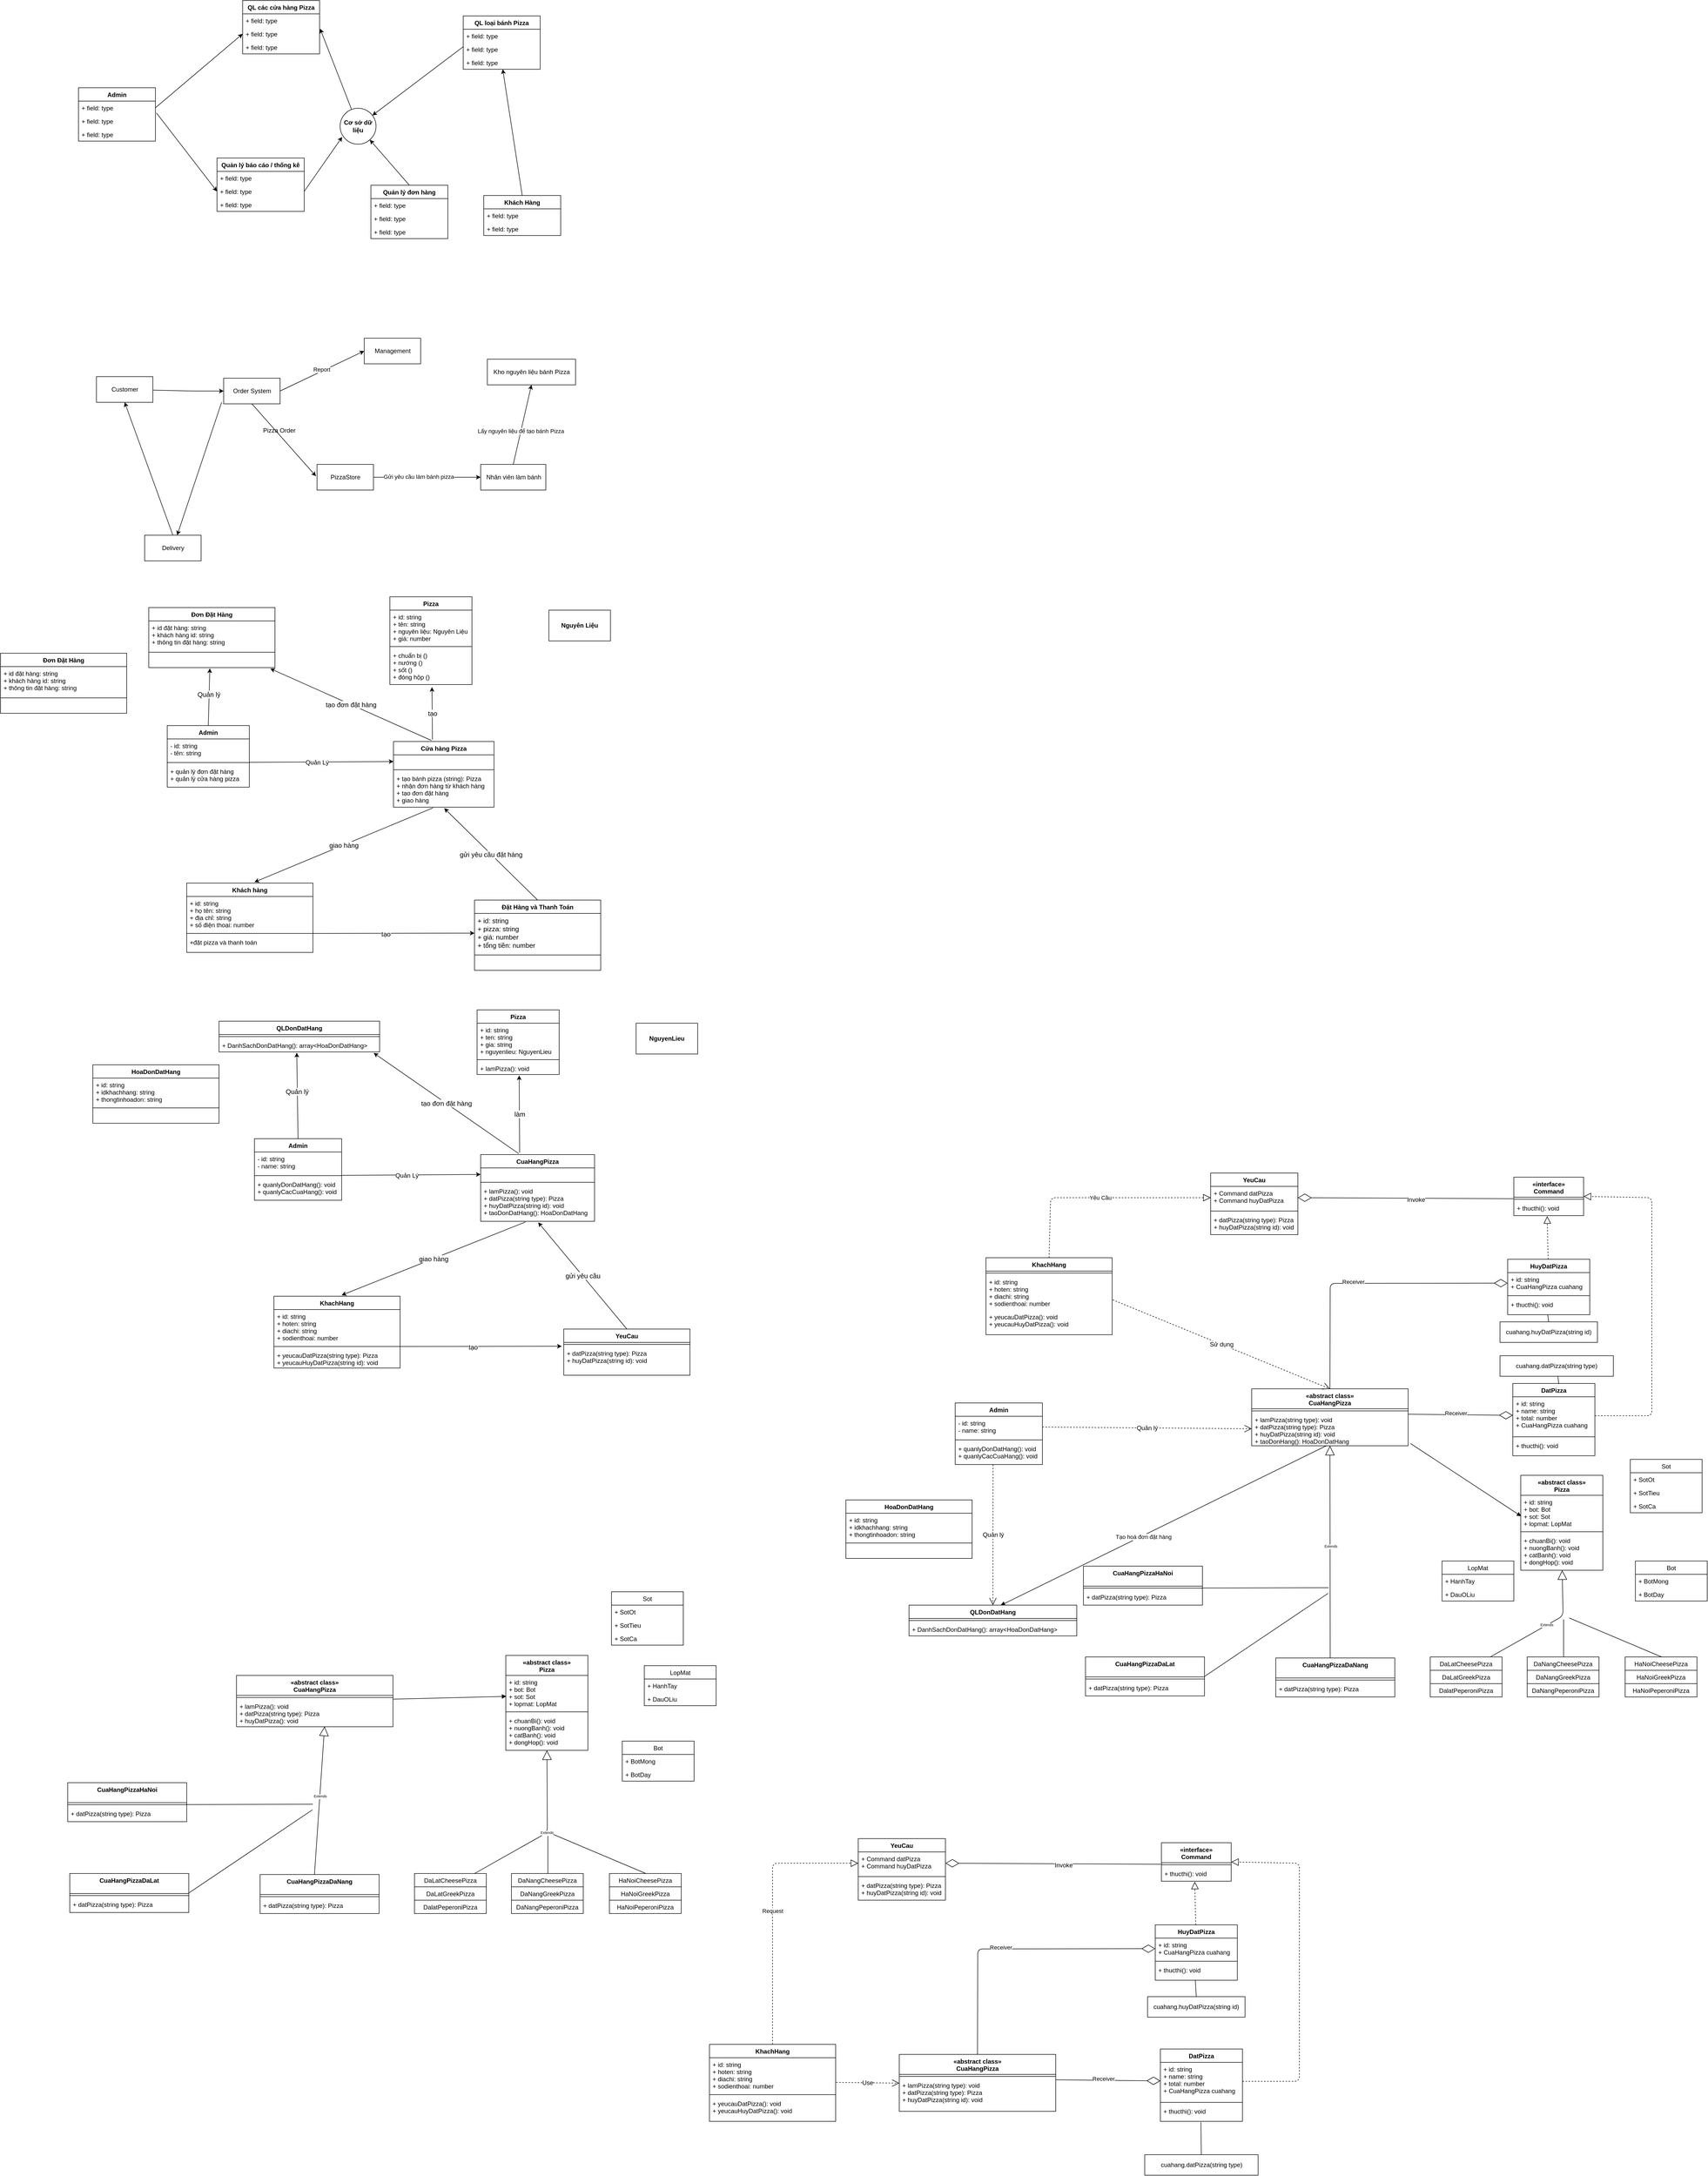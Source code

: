 <mxfile version="13.9.8" type="device" pages="2"><diagram id="4PjCpQgNzHVDExSX1zOG" name="Page-1"><mxGraphModel dx="5337" dy="1161" grid="0" gridSize="10" guides="1" tooltips="1" connect="1" arrows="1" fold="1" page="1" pageScale="1" pageWidth="3300" pageHeight="4681" math="0" shadow="0"><root><mxCell id="0"/><mxCell id="1" parent="0"/><mxCell id="W4nzTBJq99wINMobEGKz-1" value="QL các cửa hàng Pizza" style="swimlane;fontStyle=1;childLayout=stackLayout;horizontal=1;startSize=26;fillColor=none;horizontalStack=0;resizeParent=1;resizeParentMax=0;resizeLast=0;collapsible=1;marginBottom=0;" parent="1" vertex="1"><mxGeometry x="380" y="90" width="150" height="104" as="geometry"/></mxCell><mxCell id="W4nzTBJq99wINMobEGKz-2" value="+ field: type" style="text;strokeColor=none;fillColor=none;align=left;verticalAlign=top;spacingLeft=4;spacingRight=4;overflow=hidden;rotatable=0;points=[[0,0.5],[1,0.5]];portConstraint=eastwest;" parent="W4nzTBJq99wINMobEGKz-1" vertex="1"><mxGeometry y="26" width="150" height="26" as="geometry"/></mxCell><mxCell id="W4nzTBJq99wINMobEGKz-3" value="+ field: type" style="text;strokeColor=none;fillColor=none;align=left;verticalAlign=top;spacingLeft=4;spacingRight=4;overflow=hidden;rotatable=0;points=[[0,0.5],[1,0.5]];portConstraint=eastwest;" parent="W4nzTBJq99wINMobEGKz-1" vertex="1"><mxGeometry y="52" width="150" height="26" as="geometry"/></mxCell><mxCell id="W4nzTBJq99wINMobEGKz-4" value="+ field: type" style="text;strokeColor=none;fillColor=none;align=left;verticalAlign=top;spacingLeft=4;spacingRight=4;overflow=hidden;rotatable=0;points=[[0,0.5],[1,0.5]];portConstraint=eastwest;" parent="W4nzTBJq99wINMobEGKz-1" vertex="1"><mxGeometry y="78" width="150" height="26" as="geometry"/></mxCell><mxCell id="W4nzTBJq99wINMobEGKz-6" value="Admin" style="swimlane;fontStyle=1;childLayout=stackLayout;horizontal=1;startSize=26;fillColor=none;horizontalStack=0;resizeParent=1;resizeParentMax=0;resizeLast=0;collapsible=1;marginBottom=0;" parent="1" vertex="1"><mxGeometry x="60" y="260" width="150" height="104" as="geometry"/></mxCell><mxCell id="W4nzTBJq99wINMobEGKz-7" value="+ field: type" style="text;strokeColor=none;fillColor=none;align=left;verticalAlign=top;spacingLeft=4;spacingRight=4;overflow=hidden;rotatable=0;points=[[0,0.5],[1,0.5]];portConstraint=eastwest;" parent="W4nzTBJq99wINMobEGKz-6" vertex="1"><mxGeometry y="26" width="150" height="26" as="geometry"/></mxCell><mxCell id="W4nzTBJq99wINMobEGKz-8" value="+ field: type" style="text;strokeColor=none;fillColor=none;align=left;verticalAlign=top;spacingLeft=4;spacingRight=4;overflow=hidden;rotatable=0;points=[[0,0.5],[1,0.5]];portConstraint=eastwest;" parent="W4nzTBJq99wINMobEGKz-6" vertex="1"><mxGeometry y="52" width="150" height="26" as="geometry"/></mxCell><mxCell id="W4nzTBJq99wINMobEGKz-9" value="+ field: type" style="text;strokeColor=none;fillColor=none;align=left;verticalAlign=top;spacingLeft=4;spacingRight=4;overflow=hidden;rotatable=0;points=[[0,0.5],[1,0.5]];portConstraint=eastwest;" parent="W4nzTBJq99wINMobEGKz-6" vertex="1"><mxGeometry y="78" width="150" height="26" as="geometry"/></mxCell><mxCell id="W4nzTBJq99wINMobEGKz-10" value="Quản lý đơn hàng" style="swimlane;fontStyle=1;childLayout=stackLayout;horizontal=1;startSize=26;fillColor=none;horizontalStack=0;resizeParent=1;resizeParentMax=0;resizeLast=0;collapsible=1;marginBottom=0;" parent="1" vertex="1"><mxGeometry x="630" y="450" width="150" height="104" as="geometry"/></mxCell><mxCell id="W4nzTBJq99wINMobEGKz-11" value="+ field: type" style="text;strokeColor=none;fillColor=none;align=left;verticalAlign=top;spacingLeft=4;spacingRight=4;overflow=hidden;rotatable=0;points=[[0,0.5],[1,0.5]];portConstraint=eastwest;" parent="W4nzTBJq99wINMobEGKz-10" vertex="1"><mxGeometry y="26" width="150" height="26" as="geometry"/></mxCell><mxCell id="W4nzTBJq99wINMobEGKz-12" value="+ field: type" style="text;strokeColor=none;fillColor=none;align=left;verticalAlign=top;spacingLeft=4;spacingRight=4;overflow=hidden;rotatable=0;points=[[0,0.5],[1,0.5]];portConstraint=eastwest;" parent="W4nzTBJq99wINMobEGKz-10" vertex="1"><mxGeometry y="52" width="150" height="26" as="geometry"/></mxCell><mxCell id="W4nzTBJq99wINMobEGKz-13" value="+ field: type" style="text;strokeColor=none;fillColor=none;align=left;verticalAlign=top;spacingLeft=4;spacingRight=4;overflow=hidden;rotatable=0;points=[[0,0.5],[1,0.5]];portConstraint=eastwest;" parent="W4nzTBJq99wINMobEGKz-10" vertex="1"><mxGeometry y="78" width="150" height="26" as="geometry"/></mxCell><mxCell id="W4nzTBJq99wINMobEGKz-14" value="Quản lý báo cáo / thống kê" style="swimlane;fontStyle=1;childLayout=stackLayout;horizontal=1;startSize=26;fillColor=none;horizontalStack=0;resizeParent=1;resizeParentMax=0;resizeLast=0;collapsible=1;marginBottom=0;" parent="1" vertex="1"><mxGeometry x="330" y="397" width="170" height="104" as="geometry"/></mxCell><mxCell id="W4nzTBJq99wINMobEGKz-15" value="+ field: type" style="text;strokeColor=none;fillColor=none;align=left;verticalAlign=top;spacingLeft=4;spacingRight=4;overflow=hidden;rotatable=0;points=[[0,0.5],[1,0.5]];portConstraint=eastwest;" parent="W4nzTBJq99wINMobEGKz-14" vertex="1"><mxGeometry y="26" width="170" height="26" as="geometry"/></mxCell><mxCell id="W4nzTBJq99wINMobEGKz-16" value="+ field: type" style="text;strokeColor=none;fillColor=none;align=left;verticalAlign=top;spacingLeft=4;spacingRight=4;overflow=hidden;rotatable=0;points=[[0,0.5],[1,0.5]];portConstraint=eastwest;" parent="W4nzTBJq99wINMobEGKz-14" vertex="1"><mxGeometry y="52" width="170" height="26" as="geometry"/></mxCell><mxCell id="W4nzTBJq99wINMobEGKz-17" value="+ field: type" style="text;strokeColor=none;fillColor=none;align=left;verticalAlign=top;spacingLeft=4;spacingRight=4;overflow=hidden;rotatable=0;points=[[0,0.5],[1,0.5]];portConstraint=eastwest;" parent="W4nzTBJq99wINMobEGKz-14" vertex="1"><mxGeometry y="78" width="170" height="26" as="geometry"/></mxCell><mxCell id="W4nzTBJq99wINMobEGKz-18" value="Khách Hàng" style="swimlane;fontStyle=1;childLayout=stackLayout;horizontal=1;startSize=26;fillColor=none;horizontalStack=0;resizeParent=1;resizeParentMax=0;resizeLast=0;collapsible=1;marginBottom=0;" parent="1" vertex="1"><mxGeometry x="850" y="470" width="150" height="78" as="geometry"/></mxCell><mxCell id="W4nzTBJq99wINMobEGKz-20" value="+ field: type" style="text;strokeColor=none;fillColor=none;align=left;verticalAlign=top;spacingLeft=4;spacingRight=4;overflow=hidden;rotatable=0;points=[[0,0.5],[1,0.5]];portConstraint=eastwest;" parent="W4nzTBJq99wINMobEGKz-18" vertex="1"><mxGeometry y="26" width="150" height="26" as="geometry"/></mxCell><mxCell id="W4nzTBJq99wINMobEGKz-21" value="+ field: type" style="text;strokeColor=none;fillColor=none;align=left;verticalAlign=top;spacingLeft=4;spacingRight=4;overflow=hidden;rotatable=0;points=[[0,0.5],[1,0.5]];portConstraint=eastwest;" parent="W4nzTBJq99wINMobEGKz-18" vertex="1"><mxGeometry y="52" width="150" height="26" as="geometry"/></mxCell><mxCell id="W4nzTBJq99wINMobEGKz-22" value="QL loại bánh Pizza" style="swimlane;fontStyle=1;childLayout=stackLayout;horizontal=1;startSize=26;fillColor=none;horizontalStack=0;resizeParent=1;resizeParentMax=0;resizeLast=0;collapsible=1;marginBottom=0;" parent="1" vertex="1"><mxGeometry x="810" y="120" width="150" height="104" as="geometry"/></mxCell><mxCell id="W4nzTBJq99wINMobEGKz-23" value="+ field: type" style="text;strokeColor=none;fillColor=none;align=left;verticalAlign=top;spacingLeft=4;spacingRight=4;overflow=hidden;rotatable=0;points=[[0,0.5],[1,0.5]];portConstraint=eastwest;" parent="W4nzTBJq99wINMobEGKz-22" vertex="1"><mxGeometry y="26" width="150" height="26" as="geometry"/></mxCell><mxCell id="W4nzTBJq99wINMobEGKz-24" value="+ field: type" style="text;strokeColor=none;fillColor=none;align=left;verticalAlign=top;spacingLeft=4;spacingRight=4;overflow=hidden;rotatable=0;points=[[0,0.5],[1,0.5]];portConstraint=eastwest;" parent="W4nzTBJq99wINMobEGKz-22" vertex="1"><mxGeometry y="52" width="150" height="26" as="geometry"/></mxCell><mxCell id="W4nzTBJq99wINMobEGKz-25" value="+ field: type" style="text;strokeColor=none;fillColor=none;align=left;verticalAlign=top;spacingLeft=4;spacingRight=4;overflow=hidden;rotatable=0;points=[[0,0.5],[1,0.5]];portConstraint=eastwest;" parent="W4nzTBJq99wINMobEGKz-22" vertex="1"><mxGeometry y="78" width="150" height="26" as="geometry"/></mxCell><mxCell id="W4nzTBJq99wINMobEGKz-27" value="" style="endArrow=classic;html=1;exitX=0.5;exitY=0;exitDx=0;exitDy=0;" parent="1" source="W4nzTBJq99wINMobEGKz-18" target="W4nzTBJq99wINMobEGKz-25" edge="1"><mxGeometry width="50" height="50" relative="1" as="geometry"><mxPoint x="540" y="440" as="sourcePoint"/><mxPoint x="280" y="460" as="targetPoint"/></mxGeometry></mxCell><mxCell id="W4nzTBJq99wINMobEGKz-28" value="" style="endArrow=classic;html=1;" parent="1" target="W4nzTBJq99wINMobEGKz-29" edge="1"><mxGeometry width="50" height="50" relative="1" as="geometry"><mxPoint x="810" y="180" as="sourcePoint"/><mxPoint x="530" y="140" as="targetPoint"/></mxGeometry></mxCell><mxCell id="W4nzTBJq99wINMobEGKz-29" value="&lt;b&gt;Cơ sở dữ liệu&lt;/b&gt;" style="ellipse;whiteSpace=wrap;html=1;aspect=fixed;" parent="1" vertex="1"><mxGeometry x="570" y="300" width="70" height="70" as="geometry"/></mxCell><mxCell id="W4nzTBJq99wINMobEGKz-30" value="" style="endArrow=classic;html=1;exitX=0.5;exitY=0;exitDx=0;exitDy=0;" parent="1" source="W4nzTBJq99wINMobEGKz-10" target="W4nzTBJq99wINMobEGKz-29" edge="1"><mxGeometry width="50" height="50" relative="1" as="geometry"><mxPoint x="540" y="440" as="sourcePoint"/><mxPoint x="615" y="400" as="targetPoint"/></mxGeometry></mxCell><mxCell id="W4nzTBJq99wINMobEGKz-31" value="" style="endArrow=classic;html=1;entryX=1.007;entryY=0.115;entryDx=0;entryDy=0;entryPerimeter=0;" parent="1" source="W4nzTBJq99wINMobEGKz-29" target="W4nzTBJq99wINMobEGKz-3" edge="1"><mxGeometry width="50" height="50" relative="1" as="geometry"><mxPoint x="540" y="440" as="sourcePoint"/><mxPoint x="590" y="390" as="targetPoint"/></mxGeometry></mxCell><mxCell id="W4nzTBJq99wINMobEGKz-32" value="" style="endArrow=classic;html=1;exitX=1;exitY=0.5;exitDx=0;exitDy=0;entryX=0.057;entryY=0.8;entryDx=0;entryDy=0;entryPerimeter=0;" parent="1" source="W4nzTBJq99wINMobEGKz-16" target="W4nzTBJq99wINMobEGKz-29" edge="1"><mxGeometry width="50" height="50" relative="1" as="geometry"><mxPoint x="540" y="440" as="sourcePoint"/><mxPoint x="590" y="390" as="targetPoint"/></mxGeometry></mxCell><mxCell id="W4nzTBJq99wINMobEGKz-33" value="" style="endArrow=classic;html=1;exitX=1;exitY=0.5;exitDx=0;exitDy=0;entryX=0;entryY=0.5;entryDx=0;entryDy=0;" parent="1" source="W4nzTBJq99wINMobEGKz-7" target="W4nzTBJq99wINMobEGKz-3" edge="1"><mxGeometry width="50" height="50" relative="1" as="geometry"><mxPoint x="540" y="470" as="sourcePoint"/><mxPoint x="590" y="420" as="targetPoint"/></mxGeometry></mxCell><mxCell id="W4nzTBJq99wINMobEGKz-34" value="" style="endArrow=classic;html=1;exitX=1.013;exitY=-0.115;exitDx=0;exitDy=0;exitPerimeter=0;entryX=0;entryY=0.5;entryDx=0;entryDy=0;" parent="1" source="W4nzTBJq99wINMobEGKz-8" target="W4nzTBJq99wINMobEGKz-16" edge="1"><mxGeometry width="50" height="50" relative="1" as="geometry"><mxPoint x="540" y="470" as="sourcePoint"/><mxPoint x="590" y="420" as="targetPoint"/></mxGeometry></mxCell><mxCell id="W4nzTBJq99wINMobEGKz-46" value="Customer" style="html=1;" parent="1" vertex="1"><mxGeometry x="95" y="823" width="110" height="50" as="geometry"/></mxCell><mxCell id="W4nzTBJq99wINMobEGKz-47" value="Management" style="html=1;" parent="1" vertex="1"><mxGeometry x="617" y="748" width="110" height="50" as="geometry"/></mxCell><mxCell id="W4nzTBJq99wINMobEGKz-48" value="Order System" style="html=1;" parent="1" vertex="1"><mxGeometry x="343" y="826" width="110" height="50" as="geometry"/></mxCell><mxCell id="W4nzTBJq99wINMobEGKz-49" value="PizzaStore" style="html=1;" parent="1" vertex="1"><mxGeometry x="525" y="994" width="110" height="50" as="geometry"/></mxCell><mxCell id="W4nzTBJq99wINMobEGKz-50" value="Nhân viên làm bánh" style="html=1;" parent="1" vertex="1"><mxGeometry x="844" y="994" width="127" height="50" as="geometry"/></mxCell><mxCell id="W4nzTBJq99wINMobEGKz-51" value="" style="endArrow=classic;html=1;entryX=0;entryY=0.5;entryDx=0;entryDy=0;" parent="1" source="W4nzTBJq99wINMobEGKz-46" target="W4nzTBJq99wINMobEGKz-48" edge="1"><mxGeometry width="50" height="50" relative="1" as="geometry"><mxPoint x="537" y="975" as="sourcePoint"/><mxPoint x="356" y="981" as="targetPoint"/><Array as="points"><mxPoint x="279" y="851"/></Array></mxGeometry></mxCell><mxCell id="W4nzTBJq99wINMobEGKz-52" value="" style="endArrow=classic;html=1;exitX=1;exitY=0.5;exitDx=0;exitDy=0;entryX=0;entryY=0.5;entryDx=0;entryDy=0;" parent="1" source="W4nzTBJq99wINMobEGKz-48" target="W4nzTBJq99wINMobEGKz-47" edge="1"><mxGeometry width="50" height="50" relative="1" as="geometry"><mxPoint x="537" y="975" as="sourcePoint"/><mxPoint x="587" y="925" as="targetPoint"/></mxGeometry></mxCell><mxCell id="W4nzTBJq99wINMobEGKz-53" value="Report" style="edgeLabel;html=1;align=center;verticalAlign=middle;resizable=0;points=[];" parent="W4nzTBJq99wINMobEGKz-52" vertex="1" connectable="0"><mxGeometry x="0.004" y="3" relative="1" as="geometry"><mxPoint as="offset"/></mxGeometry></mxCell><mxCell id="W4nzTBJq99wINMobEGKz-54" value="" style="endArrow=classic;html=1;exitX=0.5;exitY=1;exitDx=0;exitDy=0;" parent="1" source="W4nzTBJq99wINMobEGKz-48" edge="1"><mxGeometry width="50" height="50" relative="1" as="geometry"><mxPoint x="537" y="975" as="sourcePoint"/><mxPoint x="523" y="1017" as="targetPoint"/></mxGeometry></mxCell><mxCell id="W4nzTBJq99wINMobEGKz-55" value="Pizza Order" style="text;html=1;align=center;verticalAlign=middle;resizable=0;points=[];autosize=1;" parent="1" vertex="1"><mxGeometry x="414" y="919" width="73" height="18" as="geometry"/></mxCell><mxCell id="W4nzTBJq99wINMobEGKz-56" value="" style="endArrow=classic;html=1;entryX=0;entryY=0.5;entryDx=0;entryDy=0;exitX=1;exitY=0.5;exitDx=0;exitDy=0;" parent="1" source="W4nzTBJq99wINMobEGKz-49" target="W4nzTBJq99wINMobEGKz-50" edge="1"><mxGeometry width="50" height="50" relative="1" as="geometry"><mxPoint x="537" y="975" as="sourcePoint"/><mxPoint x="587" y="925" as="targetPoint"/></mxGeometry></mxCell><mxCell id="W4nzTBJq99wINMobEGKz-57" value="Gửi yêu cầu làm bánh pizza" style="edgeLabel;html=1;align=center;verticalAlign=middle;resizable=0;points=[];" parent="W4nzTBJq99wINMobEGKz-56" vertex="1" connectable="0"><mxGeometry x="-0.164" y="1" relative="1" as="geometry"><mxPoint as="offset"/></mxGeometry></mxCell><mxCell id="W4nzTBJq99wINMobEGKz-58" value="Delivery" style="html=1;" parent="1" vertex="1"><mxGeometry x="189" y="1132" width="110" height="50" as="geometry"/></mxCell><mxCell id="W4nzTBJq99wINMobEGKz-59" value="" style="endArrow=classic;html=1;" parent="1" target="W4nzTBJq99wINMobEGKz-58" edge="1"><mxGeometry width="50" height="50" relative="1" as="geometry"><mxPoint x="339" y="873" as="sourcePoint"/><mxPoint x="587" y="925" as="targetPoint"/></mxGeometry></mxCell><mxCell id="W4nzTBJq99wINMobEGKz-61" value="Kho nguyên liệu bánh Pizza" style="html=1;" parent="1" vertex="1"><mxGeometry x="857" y="789" width="172" height="50" as="geometry"/></mxCell><mxCell id="W4nzTBJq99wINMobEGKz-62" value="" style="endArrow=classic;html=1;entryX=0.5;entryY=1;entryDx=0;entryDy=0;exitX=0.5;exitY=0;exitDx=0;exitDy=0;" parent="1" source="W4nzTBJq99wINMobEGKz-50" target="W4nzTBJq99wINMobEGKz-61" edge="1"><mxGeometry width="50" height="50" relative="1" as="geometry"><mxPoint x="645" y="1029" as="sourcePoint"/><mxPoint x="790" y="1029" as="targetPoint"/></mxGeometry></mxCell><mxCell id="W4nzTBJq99wINMobEGKz-63" value="Lấy nguyên liệu để tạo bánh Pizza" style="edgeLabel;html=1;align=center;verticalAlign=middle;resizable=0;points=[];" parent="W4nzTBJq99wINMobEGKz-62" vertex="1" connectable="0"><mxGeometry x="-0.164" y="1" relative="1" as="geometry"><mxPoint as="offset"/></mxGeometry></mxCell><mxCell id="W4nzTBJq99wINMobEGKz-64" value="" style="endArrow=classic;html=1;exitX=0.5;exitY=0;exitDx=0;exitDy=0;entryX=0.5;entryY=1;entryDx=0;entryDy=0;" parent="1" source="W4nzTBJq99wINMobEGKz-58" target="W4nzTBJq99wINMobEGKz-46" edge="1"><mxGeometry width="50" height="50" relative="1" as="geometry"><mxPoint x="537" y="975" as="sourcePoint"/><mxPoint x="587" y="925" as="targetPoint"/></mxGeometry></mxCell><mxCell id="W4nzTBJq99wINMobEGKz-77" value="Cửa hàng Pizza" style="swimlane;fontStyle=1;align=center;verticalAlign=top;childLayout=stackLayout;horizontal=1;startSize=26;horizontalStack=0;resizeParent=1;resizeParentMax=0;resizeLast=0;collapsible=1;marginBottom=0;" parent="1" vertex="1"><mxGeometry x="674" y="1534" width="196" height="128" as="geometry"/></mxCell><mxCell id="W4nzTBJq99wINMobEGKz-78" value=" " style="text;strokeColor=none;fillColor=none;align=left;verticalAlign=top;spacingLeft=4;spacingRight=4;overflow=hidden;rotatable=0;points=[[0,0.5],[1,0.5]];portConstraint=eastwest;" parent="W4nzTBJq99wINMobEGKz-77" vertex="1"><mxGeometry y="26" width="196" height="25" as="geometry"/></mxCell><mxCell id="W4nzTBJq99wINMobEGKz-79" value="" style="line;strokeWidth=1;fillColor=none;align=left;verticalAlign=middle;spacingTop=-1;spacingLeft=3;spacingRight=3;rotatable=0;labelPosition=right;points=[];portConstraint=eastwest;" parent="W4nzTBJq99wINMobEGKz-77" vertex="1"><mxGeometry y="51" width="196" height="8" as="geometry"/></mxCell><mxCell id="W4nzTBJq99wINMobEGKz-80" value="+ tạo bánh pizza (string): Pizza&#10;+ nhận đơn hàng từ khách hàng&#10;+ tạo đơn đặt hàng&#10;+ giao hàng" style="text;strokeColor=none;fillColor=none;align=left;verticalAlign=top;spacingLeft=4;spacingRight=4;overflow=hidden;rotatable=0;points=[[0,0.5],[1,0.5]];portConstraint=eastwest;" parent="W4nzTBJq99wINMobEGKz-77" vertex="1"><mxGeometry y="59" width="196" height="69" as="geometry"/></mxCell><mxCell id="W4nzTBJq99wINMobEGKz-85" value="Đặt Hàng và Thanh Toán" style="swimlane;fontStyle=1;align=center;verticalAlign=top;childLayout=stackLayout;horizontal=1;startSize=26;horizontalStack=0;resizeParent=1;resizeParentMax=0;resizeLast=0;collapsible=1;marginBottom=0;" parent="1" vertex="1"><mxGeometry x="832" y="1843" width="246" height="137" as="geometry"/></mxCell><mxCell id="W4nzTBJq99wINMobEGKz-86" value="+ id: string&#10;+ pizza: string&#10;+ giá: number&#10;+ tổng tiền: number" style="text;strokeColor=none;fillColor=none;align=left;verticalAlign=top;spacingLeft=4;spacingRight=4;overflow=hidden;rotatable=0;points=[[0,0.5],[1,0.5]];portConstraint=eastwest;spacingTop=0;fontSize=13;" parent="W4nzTBJq99wINMobEGKz-85" vertex="1"><mxGeometry y="26" width="246" height="77" as="geometry"/></mxCell><mxCell id="W4nzTBJq99wINMobEGKz-87" value="" style="line;strokeWidth=1;fillColor=none;align=left;verticalAlign=middle;spacingTop=-1;spacingLeft=3;spacingRight=3;rotatable=0;labelPosition=right;points=[];portConstraint=eastwest;" parent="W4nzTBJq99wINMobEGKz-85" vertex="1"><mxGeometry y="103" width="246" height="8" as="geometry"/></mxCell><mxCell id="W4nzTBJq99wINMobEGKz-88" value=" " style="text;strokeColor=none;fillColor=none;align=left;verticalAlign=top;spacingLeft=4;spacingRight=4;overflow=hidden;rotatable=0;points=[[0,0.5],[1,0.5]];portConstraint=eastwest;" parent="W4nzTBJq99wINMobEGKz-85" vertex="1"><mxGeometry y="111" width="246" height="26" as="geometry"/></mxCell><mxCell id="W4nzTBJq99wINMobEGKz-89" value="Khách hàng" style="swimlane;fontStyle=1;align=center;verticalAlign=top;childLayout=stackLayout;horizontal=1;startSize=26;horizontalStack=0;resizeParent=1;resizeParentMax=0;resizeLast=0;collapsible=1;marginBottom=0;" parent="1" vertex="1"><mxGeometry x="271" y="1810" width="246" height="135" as="geometry"/></mxCell><mxCell id="W4nzTBJq99wINMobEGKz-90" value="+ id: string&#10;+ họ tên: string &#10;+ địa chỉ: string&#10;+ số điện thoại: number&#10;" style="text;strokeColor=none;fillColor=none;align=left;verticalAlign=top;spacingLeft=4;spacingRight=4;overflow=hidden;rotatable=0;points=[[0,0.5],[1,0.5]];portConstraint=eastwest;" parent="W4nzTBJq99wINMobEGKz-89" vertex="1"><mxGeometry y="26" width="246" height="68" as="geometry"/></mxCell><mxCell id="W4nzTBJq99wINMobEGKz-91" value="" style="line;strokeWidth=1;fillColor=none;align=left;verticalAlign=middle;spacingTop=-1;spacingLeft=3;spacingRight=3;rotatable=0;labelPosition=right;points=[];portConstraint=eastwest;" parent="W4nzTBJq99wINMobEGKz-89" vertex="1"><mxGeometry y="94" width="246" height="8" as="geometry"/></mxCell><mxCell id="W4nzTBJq99wINMobEGKz-92" value="+đặt pizza và thanh toán " style="text;strokeColor=none;fillColor=none;align=left;verticalAlign=top;spacingLeft=4;spacingRight=4;overflow=hidden;rotatable=0;points=[[0,0.5],[1,0.5]];portConstraint=eastwest;" parent="W4nzTBJq99wINMobEGKz-89" vertex="1"><mxGeometry y="102" width="246" height="33" as="geometry"/></mxCell><mxCell id="W4nzTBJq99wINMobEGKz-93" value="Đơn Đặt Hàng" style="swimlane;fontStyle=1;align=center;verticalAlign=top;childLayout=stackLayout;horizontal=1;startSize=26;horizontalStack=0;resizeParent=1;resizeParentMax=0;resizeLast=0;collapsible=1;marginBottom=0;" parent="1" vertex="1"><mxGeometry x="197" y="1273" width="246" height="117" as="geometry"/></mxCell><mxCell id="W4nzTBJq99wINMobEGKz-94" value="+ id đặt hàng: string&#10;+ khách hàng id: string &#10;+ thông tin đặt hàng: string" style="text;strokeColor=none;fillColor=none;align=left;verticalAlign=top;spacingLeft=4;spacingRight=4;overflow=hidden;rotatable=0;points=[[0,0.5],[1,0.5]];portConstraint=eastwest;" parent="W4nzTBJq99wINMobEGKz-93" vertex="1"><mxGeometry y="26" width="246" height="57" as="geometry"/></mxCell><mxCell id="W4nzTBJq99wINMobEGKz-95" value="" style="line;strokeWidth=1;fillColor=none;align=left;verticalAlign=middle;spacingTop=-1;spacingLeft=3;spacingRight=3;rotatable=0;labelPosition=right;points=[];portConstraint=eastwest;" parent="W4nzTBJq99wINMobEGKz-93" vertex="1"><mxGeometry y="83" width="246" height="8" as="geometry"/></mxCell><mxCell id="W4nzTBJq99wINMobEGKz-96" value=" " style="text;strokeColor=none;fillColor=none;align=left;verticalAlign=top;spacingLeft=4;spacingRight=4;overflow=hidden;rotatable=0;points=[[0,0.5],[1,0.5]];portConstraint=eastwest;" parent="W4nzTBJq99wINMobEGKz-93" vertex="1"><mxGeometry y="91" width="246" height="26" as="geometry"/></mxCell><mxCell id="W4nzTBJq99wINMobEGKz-97" value="Admin" style="swimlane;fontStyle=1;align=center;verticalAlign=top;childLayout=stackLayout;horizontal=1;startSize=26;horizontalStack=0;resizeParent=1;resizeParentMax=0;resizeLast=0;collapsible=1;marginBottom=0;" parent="1" vertex="1"><mxGeometry x="233" y="1503" width="160" height="120" as="geometry"/></mxCell><mxCell id="W4nzTBJq99wINMobEGKz-98" value="- id: string&#10;- tên: string" style="text;strokeColor=none;fillColor=none;align=left;verticalAlign=top;spacingLeft=4;spacingRight=4;overflow=hidden;rotatable=0;points=[[0,0.5],[1,0.5]];portConstraint=eastwest;" parent="W4nzTBJq99wINMobEGKz-97" vertex="1"><mxGeometry y="26" width="160" height="42" as="geometry"/></mxCell><mxCell id="W4nzTBJq99wINMobEGKz-99" value="" style="line;strokeWidth=1;fillColor=none;align=left;verticalAlign=middle;spacingTop=-1;spacingLeft=3;spacingRight=3;rotatable=0;labelPosition=right;points=[];portConstraint=eastwest;" parent="W4nzTBJq99wINMobEGKz-97" vertex="1"><mxGeometry y="68" width="160" height="8" as="geometry"/></mxCell><mxCell id="W4nzTBJq99wINMobEGKz-100" value="+ quản lý đơn đặt hàng&#10;+ quản lý cửa hàng pizza" style="text;strokeColor=none;fillColor=none;align=left;verticalAlign=top;spacingLeft=4;spacingRight=4;overflow=hidden;rotatable=0;points=[[0,0.5],[1,0.5]];portConstraint=eastwest;" parent="W4nzTBJq99wINMobEGKz-97" vertex="1"><mxGeometry y="76" width="160" height="44" as="geometry"/></mxCell><mxCell id="CsR50hKFAn9qWHwWEb0U-5" value="Pizza" style="swimlane;fontStyle=1;align=center;verticalAlign=top;childLayout=stackLayout;horizontal=1;startSize=26;horizontalStack=0;resizeParent=1;resizeParentMax=0;resizeLast=0;collapsible=1;marginBottom=0;" parent="1" vertex="1"><mxGeometry x="667" y="1252" width="160" height="171" as="geometry"/></mxCell><mxCell id="CsR50hKFAn9qWHwWEb0U-6" value="+ id: string&#10;+ tên: string&#10;+ nguyên liệu: Nguyên Liệu&#10;+ giá: number&#10;" style="text;strokeColor=none;fillColor=none;align=left;verticalAlign=top;spacingLeft=4;spacingRight=4;overflow=hidden;rotatable=0;points=[[0,0.5],[1,0.5]];portConstraint=eastwest;" parent="CsR50hKFAn9qWHwWEb0U-5" vertex="1"><mxGeometry y="26" width="160" height="67" as="geometry"/></mxCell><mxCell id="CsR50hKFAn9qWHwWEb0U-7" value="" style="line;strokeWidth=1;fillColor=none;align=left;verticalAlign=middle;spacingTop=-1;spacingLeft=3;spacingRight=3;rotatable=0;labelPosition=right;points=[];portConstraint=eastwest;" parent="CsR50hKFAn9qWHwWEb0U-5" vertex="1"><mxGeometry y="93" width="160" height="8" as="geometry"/></mxCell><mxCell id="CsR50hKFAn9qWHwWEb0U-8" value="+ chuẩn bị ()&#10;+ nướng ()&#10;+ sốt ()&#10;+ đóng hộp ()" style="text;strokeColor=none;fillColor=none;align=left;verticalAlign=top;spacingLeft=4;spacingRight=4;overflow=hidden;rotatable=0;points=[[0,0.5],[1,0.5]];portConstraint=eastwest;" parent="CsR50hKFAn9qWHwWEb0U-5" vertex="1"><mxGeometry y="101" width="160" height="70" as="geometry"/></mxCell><mxCell id="CsR50hKFAn9qWHwWEb0U-9" value="" style="endArrow=classic;html=1;" parent="1" source="W4nzTBJq99wINMobEGKz-99" target="W4nzTBJq99wINMobEGKz-78" edge="1"><mxGeometry width="50" height="50" relative="1" as="geometry"><mxPoint x="575" y="1690" as="sourcePoint"/><mxPoint x="666" y="1595" as="targetPoint"/></mxGeometry></mxCell><mxCell id="CsR50hKFAn9qWHwWEb0U-10" value="&lt;span style=&quot;font-size: 12px&quot;&gt;Quản Lý&lt;/span&gt;" style="edgeLabel;html=1;align=center;verticalAlign=middle;resizable=0;points=[];fontSize=13;" parent="CsR50hKFAn9qWHwWEb0U-9" vertex="1" connectable="0"><mxGeometry x="-0.065" relative="1" as="geometry"><mxPoint as="offset"/></mxGeometry></mxCell><mxCell id="CsR50hKFAn9qWHwWEb0U-11" value="tạo" style="endArrow=classic;html=1;entryX=0.513;entryY=1.071;entryDx=0;entryDy=0;entryPerimeter=0;fontSize=13;" parent="1" target="CsR50hKFAn9qWHwWEb0U-8" edge="1"><mxGeometry width="50" height="50" relative="1" as="geometry"><mxPoint x="750" y="1530" as="sourcePoint"/><mxPoint x="625" y="1472" as="targetPoint"/></mxGeometry></mxCell><mxCell id="CsR50hKFAn9qWHwWEb0U-14" value="" style="endArrow=classic;html=1;exitX=0.988;exitY=0.5;exitDx=0;exitDy=0;entryX=0;entryY=0.5;entryDx=0;entryDy=0;exitPerimeter=0;" parent="1" source="W4nzTBJq99wINMobEGKz-91" target="W4nzTBJq99wINMobEGKz-86" edge="1"><mxGeometry width="50" height="50" relative="1" as="geometry"><mxPoint x="575" y="1766" as="sourcePoint"/><mxPoint x="625" y="1716" as="targetPoint"/></mxGeometry></mxCell><mxCell id="CsR50hKFAn9qWHwWEb0U-15" value="tạo" style="edgeLabel;html=1;align=center;verticalAlign=middle;resizable=0;points=[];fontSize=13;" parent="CsR50hKFAn9qWHwWEb0U-14" vertex="1" connectable="0"><mxGeometry x="-0.087" y="-1" relative="1" as="geometry"><mxPoint as="offset"/></mxGeometry></mxCell><mxCell id="CsR50hKFAn9qWHwWEb0U-16" value="" style="endArrow=classic;html=1;exitX=0.5;exitY=0;exitDx=0;exitDy=0;entryX=0.484;entryY=1.058;entryDx=0;entryDy=0;entryPerimeter=0;" parent="1" source="W4nzTBJq99wINMobEGKz-97" target="W4nzTBJq99wINMobEGKz-96" edge="1"><mxGeometry width="50" height="50" relative="1" as="geometry"><mxPoint x="575" y="1523" as="sourcePoint"/><mxPoint x="625" y="1473" as="targetPoint"/></mxGeometry></mxCell><mxCell id="CsR50hKFAn9qWHwWEb0U-17" value="Quản lý" style="edgeLabel;html=1;align=center;verticalAlign=middle;resizable=0;points=[];fontSize=13;" parent="CsR50hKFAn9qWHwWEb0U-16" vertex="1" connectable="0"><mxGeometry x="0.097" y="1" relative="1" as="geometry"><mxPoint as="offset"/></mxGeometry></mxCell><mxCell id="CsR50hKFAn9qWHwWEb0U-18" value="gửi yêu cầu đặt hàng" style="endArrow=classic;html=1;exitX=0.5;exitY=0;exitDx=0;exitDy=0;fontSize=13;entryX=0.505;entryY=1.029;entryDx=0;entryDy=0;entryPerimeter=0;" parent="1" source="W4nzTBJq99wINMobEGKz-85" target="W4nzTBJq99wINMobEGKz-80" edge="1"><mxGeometry width="50" height="50" relative="1" as="geometry"><mxPoint x="575" y="1622" as="sourcePoint"/><mxPoint x="772" y="1810" as="targetPoint"/></mxGeometry></mxCell><mxCell id="CsR50hKFAn9qWHwWEb0U-36" value="tạo đơn đặt hàng" style="endArrow=classic;html=1;entryX=0.963;entryY=1.077;entryDx=0;entryDy=0;entryPerimeter=0;fontSize=13;" parent="1" target="W4nzTBJq99wINMobEGKz-96" edge="1"><mxGeometry width="50" height="50" relative="1" as="geometry"><mxPoint x="748" y="1532" as="sourcePoint"/><mxPoint x="759.08" y="1437.97" as="targetPoint"/></mxGeometry></mxCell><mxCell id="rbdRQELCbGopyOzfyjsw-1" value="&lt;b&gt;Nguyên Liệu&lt;/b&gt;" style="whiteSpace=wrap;html=1;" parent="1" vertex="1"><mxGeometry x="977" y="1278" width="120" height="60" as="geometry"/></mxCell><mxCell id="rbdRQELCbGopyOzfyjsw-2" value="giao hàng" style="endArrow=classic;html=1;exitX=0.393;exitY=1.019;exitDx=0;exitDy=0;fontSize=13;exitPerimeter=0;" parent="1" source="W4nzTBJq99wINMobEGKz-80" edge="1"><mxGeometry width="50" height="50" relative="1" as="geometry"><mxPoint x="965" y="1853" as="sourcePoint"/><mxPoint x="403" y="1808" as="targetPoint"/></mxGeometry></mxCell><mxCell id="rbdRQELCbGopyOzfyjsw-38" value="CuaHangPizza" style="swimlane;fontStyle=1;align=center;verticalAlign=top;childLayout=stackLayout;horizontal=1;startSize=26;horizontalStack=0;resizeParent=1;resizeParentMax=0;resizeLast=0;collapsible=1;marginBottom=0;" parent="1" vertex="1"><mxGeometry x="844" y="2339" width="222" height="130" as="geometry"/></mxCell><mxCell id="rbdRQELCbGopyOzfyjsw-39" value=" " style="text;strokeColor=none;fillColor=none;align=left;verticalAlign=top;spacingLeft=4;spacingRight=4;overflow=hidden;rotatable=0;points=[[0,0.5],[1,0.5]];portConstraint=eastwest;" parent="rbdRQELCbGopyOzfyjsw-38" vertex="1"><mxGeometry y="26" width="222" height="24" as="geometry"/></mxCell><mxCell id="rbdRQELCbGopyOzfyjsw-40" value="" style="line;strokeWidth=1;fillColor=none;align=left;verticalAlign=middle;spacingTop=-1;spacingLeft=3;spacingRight=3;rotatable=0;labelPosition=right;points=[];portConstraint=eastwest;" parent="rbdRQELCbGopyOzfyjsw-38" vertex="1"><mxGeometry y="50" width="222" height="8" as="geometry"/></mxCell><mxCell id="rbdRQELCbGopyOzfyjsw-41" value="+ lamPizza(): void&#10;+ datPizza(string type): Pizza&#10;+ huyDatPizza(string id): void&#10;+ taoDonDatHang(): HoaDonDatHang" style="text;strokeColor=none;fillColor=none;align=left;verticalAlign=top;spacingLeft=4;spacingRight=4;overflow=hidden;rotatable=0;points=[[0,0.5],[1,0.5]];portConstraint=eastwest;" parent="rbdRQELCbGopyOzfyjsw-38" vertex="1"><mxGeometry y="58" width="222" height="72" as="geometry"/></mxCell><mxCell id="rbdRQELCbGopyOzfyjsw-42" value="YeuCau" style="swimlane;fontStyle=1;align=center;verticalAlign=top;childLayout=stackLayout;horizontal=1;startSize=26;horizontalStack=0;resizeParent=1;resizeParentMax=0;resizeLast=0;collapsible=1;marginBottom=0;" parent="1" vertex="1"><mxGeometry x="1006" y="2679" width="246" height="90" as="geometry"/></mxCell><mxCell id="rbdRQELCbGopyOzfyjsw-44" value="" style="line;strokeWidth=1;fillColor=none;align=left;verticalAlign=middle;spacingTop=-1;spacingLeft=3;spacingRight=3;rotatable=0;labelPosition=right;points=[];portConstraint=eastwest;" parent="rbdRQELCbGopyOzfyjsw-42" vertex="1"><mxGeometry y="26" width="246" height="8" as="geometry"/></mxCell><mxCell id="rbdRQELCbGopyOzfyjsw-45" value="+ datPizza(string type): Pizza&#10;+ huyDatPizza(string id): void" style="text;strokeColor=none;fillColor=none;align=left;verticalAlign=top;spacingLeft=4;spacingRight=4;overflow=hidden;rotatable=0;points=[[0,0.5],[1,0.5]];portConstraint=eastwest;" parent="rbdRQELCbGopyOzfyjsw-42" vertex="1"><mxGeometry y="34" width="246" height="56" as="geometry"/></mxCell><mxCell id="rbdRQELCbGopyOzfyjsw-46" value="KhachHang" style="swimlane;fontStyle=1;align=center;verticalAlign=top;childLayout=stackLayout;horizontal=1;startSize=26;horizontalStack=0;resizeParent=1;resizeParentMax=0;resizeLast=0;collapsible=1;marginBottom=0;" parent="1" vertex="1"><mxGeometry x="441" y="2615" width="246" height="140" as="geometry"/></mxCell><mxCell id="rbdRQELCbGopyOzfyjsw-47" value="+ id: string&#10;+ hoten: string &#10;+ diachi: string&#10;+ sodienthoai: number&#10;" style="text;strokeColor=none;fillColor=none;align=left;verticalAlign=top;spacingLeft=4;spacingRight=4;overflow=hidden;rotatable=0;points=[[0,0.5],[1,0.5]];portConstraint=eastwest;" parent="rbdRQELCbGopyOzfyjsw-46" vertex="1"><mxGeometry y="26" width="246" height="68" as="geometry"/></mxCell><mxCell id="rbdRQELCbGopyOzfyjsw-48" value="" style="line;strokeWidth=1;fillColor=none;align=left;verticalAlign=middle;spacingTop=-1;spacingLeft=3;spacingRight=3;rotatable=0;labelPosition=right;points=[];portConstraint=eastwest;" parent="rbdRQELCbGopyOzfyjsw-46" vertex="1"><mxGeometry y="94" width="246" height="8" as="geometry"/></mxCell><mxCell id="rbdRQELCbGopyOzfyjsw-49" value="+ yeucauDatPizza(string type): Pizza&#10;+ yeucauHuyDatPizza(string id): void" style="text;strokeColor=none;fillColor=none;align=left;verticalAlign=top;spacingLeft=4;spacingRight=4;overflow=hidden;rotatable=0;points=[[0,0.5],[1,0.5]];portConstraint=eastwest;" parent="rbdRQELCbGopyOzfyjsw-46" vertex="1"><mxGeometry y="102" width="246" height="38" as="geometry"/></mxCell><mxCell id="rbdRQELCbGopyOzfyjsw-50" value="QLDonDatHang" style="swimlane;fontStyle=1;align=center;verticalAlign=top;childLayout=stackLayout;horizontal=1;startSize=26;horizontalStack=0;resizeParent=1;resizeParentMax=0;resizeLast=0;collapsible=1;marginBottom=0;" parent="1" vertex="1"><mxGeometry x="334" y="2079" width="313" height="60" as="geometry"/></mxCell><mxCell id="rbdRQELCbGopyOzfyjsw-52" value="" style="line;strokeWidth=1;fillColor=none;align=left;verticalAlign=middle;spacingTop=-1;spacingLeft=3;spacingRight=3;rotatable=0;labelPosition=right;points=[];portConstraint=eastwest;" parent="rbdRQELCbGopyOzfyjsw-50" vertex="1"><mxGeometry y="26" width="313" height="8" as="geometry"/></mxCell><mxCell id="rbdRQELCbGopyOzfyjsw-53" value="+ DanhSachDonDatHang(): array&lt;HoaDonDatHang&gt;" style="text;strokeColor=none;fillColor=none;align=left;verticalAlign=top;spacingLeft=4;spacingRight=4;overflow=hidden;rotatable=0;points=[[0,0.5],[1,0.5]];portConstraint=eastwest;" parent="rbdRQELCbGopyOzfyjsw-50" vertex="1"><mxGeometry y="34" width="313" height="26" as="geometry"/></mxCell><mxCell id="rbdRQELCbGopyOzfyjsw-54" value="Admin" style="swimlane;fontStyle=1;align=center;verticalAlign=top;childLayout=stackLayout;horizontal=1;startSize=26;horizontalStack=0;resizeParent=1;resizeParentMax=0;resizeLast=0;collapsible=1;marginBottom=0;" parent="1" vertex="1"><mxGeometry x="403" y="2308" width="170" height="120" as="geometry"/></mxCell><mxCell id="rbdRQELCbGopyOzfyjsw-55" value="- id: string&#10;- name: string" style="text;strokeColor=none;fillColor=none;align=left;verticalAlign=top;spacingLeft=4;spacingRight=4;overflow=hidden;rotatable=0;points=[[0,0.5],[1,0.5]];portConstraint=eastwest;" parent="rbdRQELCbGopyOzfyjsw-54" vertex="1"><mxGeometry y="26" width="170" height="42" as="geometry"/></mxCell><mxCell id="rbdRQELCbGopyOzfyjsw-56" value="" style="line;strokeWidth=1;fillColor=none;align=left;verticalAlign=middle;spacingTop=-1;spacingLeft=3;spacingRight=3;rotatable=0;labelPosition=right;points=[];portConstraint=eastwest;" parent="rbdRQELCbGopyOzfyjsw-54" vertex="1"><mxGeometry y="68" width="170" height="8" as="geometry"/></mxCell><mxCell id="rbdRQELCbGopyOzfyjsw-57" value="+ quanlyDonDatHang(): void&#10;+ quanlyCacCuaHang(): void" style="text;strokeColor=none;fillColor=none;align=left;verticalAlign=top;spacingLeft=4;spacingRight=4;overflow=hidden;rotatable=0;points=[[0,0.5],[1,0.5]];portConstraint=eastwest;" parent="rbdRQELCbGopyOzfyjsw-54" vertex="1"><mxGeometry y="76" width="170" height="44" as="geometry"/></mxCell><mxCell id="rbdRQELCbGopyOzfyjsw-58" value="Pizza" style="swimlane;fontStyle=1;align=center;verticalAlign=top;childLayout=stackLayout;horizontal=1;startSize=26;horizontalStack=0;resizeParent=1;resizeParentMax=0;resizeLast=0;collapsible=1;marginBottom=0;" parent="1" vertex="1"><mxGeometry x="837" y="2057" width="160" height="126" as="geometry"/></mxCell><mxCell id="rbdRQELCbGopyOzfyjsw-59" value="+ id: string&#10;+ ten: string&#10;+ gia: string&#10;+ nguyenlieu: NguyenLieu" style="text;strokeColor=none;fillColor=none;align=left;verticalAlign=top;spacingLeft=4;spacingRight=4;overflow=hidden;rotatable=0;points=[[0,0.5],[1,0.5]];portConstraint=eastwest;" parent="rbdRQELCbGopyOzfyjsw-58" vertex="1"><mxGeometry y="26" width="160" height="67" as="geometry"/></mxCell><mxCell id="rbdRQELCbGopyOzfyjsw-60" value="" style="line;strokeWidth=1;fillColor=none;align=left;verticalAlign=middle;spacingTop=-1;spacingLeft=3;spacingRight=3;rotatable=0;labelPosition=right;points=[];portConstraint=eastwest;" parent="rbdRQELCbGopyOzfyjsw-58" vertex="1"><mxGeometry y="93" width="160" height="8" as="geometry"/></mxCell><mxCell id="rbdRQELCbGopyOzfyjsw-61" value="+ lamPizza(): void" style="text;strokeColor=none;fillColor=none;align=left;verticalAlign=top;spacingLeft=4;spacingRight=4;overflow=hidden;rotatable=0;points=[[0,0.5],[1,0.5]];portConstraint=eastwest;" parent="rbdRQELCbGopyOzfyjsw-58" vertex="1"><mxGeometry y="101" width="160" height="25" as="geometry"/></mxCell><mxCell id="rbdRQELCbGopyOzfyjsw-62" value="" style="endArrow=classic;html=1;" parent="1" source="rbdRQELCbGopyOzfyjsw-56" target="rbdRQELCbGopyOzfyjsw-39" edge="1"><mxGeometry width="50" height="50" relative="1" as="geometry"><mxPoint x="745" y="2495" as="sourcePoint"/><mxPoint x="836" y="2400" as="targetPoint"/></mxGeometry></mxCell><mxCell id="rbdRQELCbGopyOzfyjsw-63" value="&lt;span style=&quot;font-size: 12px&quot;&gt;Quản Lý&lt;/span&gt;" style="edgeLabel;html=1;align=center;verticalAlign=middle;resizable=0;points=[];fontSize=13;" parent="rbdRQELCbGopyOzfyjsw-62" vertex="1" connectable="0"><mxGeometry x="-0.065" relative="1" as="geometry"><mxPoint as="offset"/></mxGeometry></mxCell><mxCell id="rbdRQELCbGopyOzfyjsw-64" value="làm" style="endArrow=classic;html=1;entryX=0.513;entryY=1.071;entryDx=0;entryDy=0;entryPerimeter=0;fontSize=13;" parent="1" target="rbdRQELCbGopyOzfyjsw-61" edge="1"><mxGeometry width="50" height="50" relative="1" as="geometry"><mxPoint x="920" y="2335" as="sourcePoint"/><mxPoint x="795" y="2277" as="targetPoint"/></mxGeometry></mxCell><mxCell id="rbdRQELCbGopyOzfyjsw-65" value="" style="endArrow=classic;html=1;exitX=0.988;exitY=0.5;exitDx=0;exitDy=0;entryX=0;entryY=0.5;entryDx=0;entryDy=0;exitPerimeter=0;" parent="1" source="rbdRQELCbGopyOzfyjsw-48" edge="1"><mxGeometry width="50" height="50" relative="1" as="geometry"><mxPoint x="745" y="2571" as="sourcePoint"/><mxPoint x="1002" y="2712.5" as="targetPoint"/></mxGeometry></mxCell><mxCell id="rbdRQELCbGopyOzfyjsw-66" value="tạo" style="edgeLabel;html=1;align=center;verticalAlign=middle;resizable=0;points=[];fontSize=13;" parent="rbdRQELCbGopyOzfyjsw-65" vertex="1" connectable="0"><mxGeometry x="-0.087" y="-1" relative="1" as="geometry"><mxPoint as="offset"/></mxGeometry></mxCell><mxCell id="rbdRQELCbGopyOzfyjsw-67" value="" style="endArrow=classic;html=1;exitX=0.5;exitY=0;exitDx=0;exitDy=0;entryX=0.484;entryY=1.058;entryDx=0;entryDy=0;entryPerimeter=0;" parent="1" source="rbdRQELCbGopyOzfyjsw-54" target="rbdRQELCbGopyOzfyjsw-53" edge="1"><mxGeometry width="50" height="50" relative="1" as="geometry"><mxPoint x="745" y="2328" as="sourcePoint"/><mxPoint x="795" y="2278" as="targetPoint"/></mxGeometry></mxCell><mxCell id="rbdRQELCbGopyOzfyjsw-68" value="Quản lý" style="edgeLabel;html=1;align=center;verticalAlign=middle;resizable=0;points=[];fontSize=13;" parent="rbdRQELCbGopyOzfyjsw-67" vertex="1" connectable="0"><mxGeometry x="0.097" y="1" relative="1" as="geometry"><mxPoint as="offset"/></mxGeometry></mxCell><mxCell id="rbdRQELCbGopyOzfyjsw-69" value="gửi yêu cầu" style="endArrow=classic;html=1;exitX=0.5;exitY=0;exitDx=0;exitDy=0;fontSize=13;entryX=0.505;entryY=1.029;entryDx=0;entryDy=0;entryPerimeter=0;" parent="1" source="rbdRQELCbGopyOzfyjsw-42" target="rbdRQELCbGopyOzfyjsw-41" edge="1"><mxGeometry width="50" height="50" relative="1" as="geometry"><mxPoint x="745" y="2427" as="sourcePoint"/><mxPoint x="942" y="2615" as="targetPoint"/></mxGeometry></mxCell><mxCell id="rbdRQELCbGopyOzfyjsw-70" value="tạo đơn đặt hàng" style="endArrow=classic;html=1;entryX=0.963;entryY=1.077;entryDx=0;entryDy=0;entryPerimeter=0;fontSize=13;" parent="1" target="rbdRQELCbGopyOzfyjsw-53" edge="1"><mxGeometry width="50" height="50" relative="1" as="geometry"><mxPoint x="918" y="2337" as="sourcePoint"/><mxPoint x="929.08" y="2242.97" as="targetPoint"/></mxGeometry></mxCell><mxCell id="rbdRQELCbGopyOzfyjsw-71" value="&lt;b&gt;NguyenLieu&lt;/b&gt;" style="whiteSpace=wrap;html=1;" parent="1" vertex="1"><mxGeometry x="1147" y="2083" width="120" height="60" as="geometry"/></mxCell><mxCell id="rbdRQELCbGopyOzfyjsw-72" value="giao hàng" style="endArrow=classic;html=1;exitX=0.393;exitY=1.019;exitDx=0;exitDy=0;fontSize=13;exitPerimeter=0;" parent="1" source="rbdRQELCbGopyOzfyjsw-41" edge="1"><mxGeometry width="50" height="50" relative="1" as="geometry"><mxPoint x="1135" y="2658" as="sourcePoint"/><mxPoint x="573" y="2613" as="targetPoint"/></mxGeometry></mxCell><mxCell id="rbdRQELCbGopyOzfyjsw-73" value="«abstract class»&#10;Pizza" style="swimlane;fontStyle=1;align=center;verticalAlign=top;childLayout=stackLayout;horizontal=1;startSize=39;horizontalStack=0;resizeParent=1;resizeParentMax=0;resizeLast=0;collapsible=1;marginBottom=0;" parent="1" vertex="1"><mxGeometry x="893" y="3315" width="160" height="185" as="geometry"/></mxCell><mxCell id="rbdRQELCbGopyOzfyjsw-74" value="+ id: string&#10;+ bot: Bot&#10;+ sot: Sot&#10;+ lopmat: LopMat" style="text;strokeColor=none;fillColor=none;align=left;verticalAlign=top;spacingLeft=4;spacingRight=4;overflow=hidden;rotatable=0;points=[[0,0.5],[1,0.5]];portConstraint=eastwest;" parent="rbdRQELCbGopyOzfyjsw-73" vertex="1"><mxGeometry y="39" width="160" height="67" as="geometry"/></mxCell><mxCell id="rbdRQELCbGopyOzfyjsw-75" value="" style="line;strokeWidth=1;fillColor=none;align=left;verticalAlign=middle;spacingTop=-1;spacingLeft=3;spacingRight=3;rotatable=0;labelPosition=right;points=[];portConstraint=eastwest;" parent="rbdRQELCbGopyOzfyjsw-73" vertex="1"><mxGeometry y="106" width="160" height="8" as="geometry"/></mxCell><mxCell id="rbdRQELCbGopyOzfyjsw-76" value="+ chuanBi(): void&#10;+ nuongBanh(): void&#10;+ catBanh(): void&#10;+ dongHop(): void" style="text;strokeColor=none;fillColor=none;align=left;verticalAlign=top;spacingLeft=4;spacingRight=4;overflow=hidden;rotatable=0;points=[[0,0.5],[1,0.5]];portConstraint=eastwest;" parent="rbdRQELCbGopyOzfyjsw-73" vertex="1"><mxGeometry y="114" width="160" height="71" as="geometry"/></mxCell><mxCell id="rbdRQELCbGopyOzfyjsw-80" value="Sot" style="swimlane;fontStyle=0;childLayout=stackLayout;horizontal=1;startSize=26;fillColor=none;horizontalStack=0;resizeParent=1;resizeParentMax=0;resizeLast=0;collapsible=1;marginBottom=0;" parent="1" vertex="1"><mxGeometry x="1099" y="3191" width="140" height="104" as="geometry"/></mxCell><mxCell id="rbdRQELCbGopyOzfyjsw-81" value="+ SotOt" style="text;strokeColor=none;fillColor=none;align=left;verticalAlign=top;spacingLeft=4;spacingRight=4;overflow=hidden;rotatable=0;points=[[0,0.5],[1,0.5]];portConstraint=eastwest;" parent="rbdRQELCbGopyOzfyjsw-80" vertex="1"><mxGeometry y="26" width="140" height="26" as="geometry"/></mxCell><mxCell id="rbdRQELCbGopyOzfyjsw-82" value="+ SotTieu" style="text;strokeColor=none;fillColor=none;align=left;verticalAlign=top;spacingLeft=4;spacingRight=4;overflow=hidden;rotatable=0;points=[[0,0.5],[1,0.5]];portConstraint=eastwest;" parent="rbdRQELCbGopyOzfyjsw-80" vertex="1"><mxGeometry y="52" width="140" height="26" as="geometry"/></mxCell><mxCell id="rbdRQELCbGopyOzfyjsw-83" value="+ SotCa" style="text;strokeColor=none;fillColor=none;align=left;verticalAlign=top;spacingLeft=4;spacingRight=4;overflow=hidden;rotatable=0;points=[[0,0.5],[1,0.5]];portConstraint=eastwest;" parent="rbdRQELCbGopyOzfyjsw-80" vertex="1"><mxGeometry y="78" width="140" height="26" as="geometry"/></mxCell><mxCell id="rbdRQELCbGopyOzfyjsw-84" value="LopMat" style="swimlane;fontStyle=0;childLayout=stackLayout;horizontal=1;startSize=26;fillColor=none;horizontalStack=0;resizeParent=1;resizeParentMax=0;resizeLast=0;collapsible=1;marginBottom=0;" parent="1" vertex="1"><mxGeometry x="1163" y="3335" width="140" height="78" as="geometry"/></mxCell><mxCell id="rbdRQELCbGopyOzfyjsw-85" value="+ HanhTay&#10;" style="text;strokeColor=none;fillColor=none;align=left;verticalAlign=top;spacingLeft=4;spacingRight=4;overflow=hidden;rotatable=0;points=[[0,0.5],[1,0.5]];portConstraint=eastwest;" parent="rbdRQELCbGopyOzfyjsw-84" vertex="1"><mxGeometry y="26" width="140" height="26" as="geometry"/></mxCell><mxCell id="rbdRQELCbGopyOzfyjsw-86" value="+ DauOLiu" style="text;strokeColor=none;fillColor=none;align=left;verticalAlign=top;spacingLeft=4;spacingRight=4;overflow=hidden;rotatable=0;points=[[0,0.5],[1,0.5]];portConstraint=eastwest;" parent="rbdRQELCbGopyOzfyjsw-84" vertex="1"><mxGeometry y="52" width="140" height="26" as="geometry"/></mxCell><mxCell id="rbdRQELCbGopyOzfyjsw-88" value="Bot" style="swimlane;fontStyle=0;childLayout=stackLayout;horizontal=1;startSize=26;fillColor=none;horizontalStack=0;resizeParent=1;resizeParentMax=0;resizeLast=0;collapsible=1;marginBottom=0;" parent="1" vertex="1"><mxGeometry x="1120" y="3482" width="140" height="78" as="geometry"/></mxCell><mxCell id="rbdRQELCbGopyOzfyjsw-89" value="+ BotMong" style="text;strokeColor=none;fillColor=none;align=left;verticalAlign=top;spacingLeft=4;spacingRight=4;overflow=hidden;rotatable=0;points=[[0,0.5],[1,0.5]];portConstraint=eastwest;" parent="rbdRQELCbGopyOzfyjsw-88" vertex="1"><mxGeometry y="26" width="140" height="26" as="geometry"/></mxCell><mxCell id="rbdRQELCbGopyOzfyjsw-90" value="+ BotDay" style="text;strokeColor=none;fillColor=none;align=left;verticalAlign=top;spacingLeft=4;spacingRight=4;overflow=hidden;rotatable=0;points=[[0,0.5],[1,0.5]];portConstraint=eastwest;" parent="rbdRQELCbGopyOzfyjsw-88" vertex="1"><mxGeometry y="52" width="140" height="26" as="geometry"/></mxCell><mxCell id="rbdRQELCbGopyOzfyjsw-92" value="«abstract class»&#10;CuaHangPizza" style="swimlane;fontStyle=1;align=center;verticalAlign=top;childLayout=stackLayout;horizontal=1;startSize=39;horizontalStack=0;resizeParent=1;resizeParentMax=0;resizeLast=0;collapsible=1;marginBottom=0;" parent="1" vertex="1"><mxGeometry x="368" y="3354" width="305" height="100" as="geometry"/></mxCell><mxCell id="rbdRQELCbGopyOzfyjsw-94" value="" style="line;strokeWidth=1;fillColor=none;align=left;verticalAlign=middle;spacingTop=-1;spacingLeft=3;spacingRight=3;rotatable=0;labelPosition=right;points=[];portConstraint=eastwest;" parent="rbdRQELCbGopyOzfyjsw-92" vertex="1"><mxGeometry y="39" width="305" height="8" as="geometry"/></mxCell><mxCell id="rbdRQELCbGopyOzfyjsw-95" value="+ lamPizza(): void&#10;+ datPizza(string type): Pizza&#10;+ huyDatPizza(): void" style="text;strokeColor=none;fillColor=none;align=left;verticalAlign=top;spacingLeft=4;spacingRight=4;overflow=hidden;rotatable=0;points=[[0,0.5],[1,0.5]];portConstraint=eastwest;" parent="rbdRQELCbGopyOzfyjsw-92" vertex="1"><mxGeometry y="47" width="305" height="53" as="geometry"/></mxCell><mxCell id="rbdRQELCbGopyOzfyjsw-102" value="DaLatCheesePizza" style="swimlane;fontStyle=0;childLayout=stackLayout;horizontal=1;startSize=26;fillColor=none;horizontalStack=0;resizeParent=1;resizeParentMax=0;resizeLast=0;collapsible=1;marginBottom=0;" parent="1" vertex="1"><mxGeometry x="715" y="3740" width="140" height="52" as="geometry"/></mxCell><mxCell id="rbdRQELCbGopyOzfyjsw-105" value="DaLatGreekPizza" style="text;strokeColor=none;fillColor=none;align=center;verticalAlign=top;spacingLeft=4;spacingRight=4;overflow=hidden;rotatable=0;points=[[0,0.5],[1,0.5]];portConstraint=eastwest;" parent="rbdRQELCbGopyOzfyjsw-102" vertex="1"><mxGeometry y="26" width="140" height="26" as="geometry"/></mxCell><mxCell id="rbdRQELCbGopyOzfyjsw-109" value="DalatPeperoniPizza" style="text;fillColor=none;align=center;verticalAlign=top;spacingLeft=4;spacingRight=4;overflow=hidden;rotatable=0;points=[[0,0.5],[1,0.5]];portConstraint=eastwest;strokeColor=#000000;" parent="1" vertex="1"><mxGeometry x="715" y="3792" width="140" height="26" as="geometry"/></mxCell><mxCell id="rbdRQELCbGopyOzfyjsw-110" value="DaNangCheesePizza" style="swimlane;fontStyle=0;childLayout=stackLayout;horizontal=1;startSize=26;fillColor=none;horizontalStack=0;resizeParent=1;resizeParentMax=0;resizeLast=0;collapsible=1;marginBottom=0;" parent="1" vertex="1"><mxGeometry x="904" y="3740" width="140" height="52" as="geometry"/></mxCell><mxCell id="rbdRQELCbGopyOzfyjsw-111" value="DaNangGreekPizza" style="text;strokeColor=none;fillColor=none;align=center;verticalAlign=top;spacingLeft=4;spacingRight=4;overflow=hidden;rotatable=0;points=[[0,0.5],[1,0.5]];portConstraint=eastwest;" parent="rbdRQELCbGopyOzfyjsw-110" vertex="1"><mxGeometry y="26" width="140" height="26" as="geometry"/></mxCell><mxCell id="rbdRQELCbGopyOzfyjsw-112" value="DaNangPeperoniPizza" style="text;fillColor=none;align=center;verticalAlign=top;spacingLeft=4;spacingRight=4;overflow=hidden;rotatable=0;points=[[0,0.5],[1,0.5]];portConstraint=eastwest;strokeColor=#000000;" parent="1" vertex="1"><mxGeometry x="904" y="3792" width="140" height="26" as="geometry"/></mxCell><mxCell id="rbdRQELCbGopyOzfyjsw-113" value="HaNoiCheesePizza" style="swimlane;fontStyle=0;childLayout=stackLayout;horizontal=1;startSize=26;fillColor=none;horizontalStack=0;resizeParent=1;resizeParentMax=0;resizeLast=0;collapsible=1;marginBottom=0;" parent="1" vertex="1"><mxGeometry x="1095" y="3740" width="140" height="52" as="geometry"/></mxCell><mxCell id="rbdRQELCbGopyOzfyjsw-114" value="HaNoiGreekPizza" style="text;strokeColor=none;fillColor=none;align=center;verticalAlign=top;spacingLeft=4;spacingRight=4;overflow=hidden;rotatable=0;points=[[0,0.5],[1,0.5]];portConstraint=eastwest;" parent="rbdRQELCbGopyOzfyjsw-113" vertex="1"><mxGeometry y="26" width="140" height="26" as="geometry"/></mxCell><mxCell id="rbdRQELCbGopyOzfyjsw-115" value="HaNoiPeperoniPizza" style="text;fillColor=none;align=center;verticalAlign=top;spacingLeft=4;spacingRight=4;overflow=hidden;rotatable=0;points=[[0,0.5],[1,0.5]];portConstraint=eastwest;strokeColor=#000000;" parent="1" vertex="1"><mxGeometry x="1095" y="3792" width="140" height="26" as="geometry"/></mxCell><mxCell id="rbdRQELCbGopyOzfyjsw-116" value="" style="endArrow=block;html=1;fontSize=7;endFill=1;entryX=0.006;entryY=0.609;entryDx=0;entryDy=0;entryPerimeter=0;" parent="1" source="rbdRQELCbGopyOzfyjsw-92" target="rbdRQELCbGopyOzfyjsw-74" edge="1"><mxGeometry width="50" height="50" relative="1" as="geometry"><mxPoint x="859" y="3671" as="sourcePoint"/><mxPoint x="909" y="3621" as="targetPoint"/></mxGeometry></mxCell><mxCell id="rbdRQELCbGopyOzfyjsw-117" value="Extends" style="endArrow=block;endSize=16;endFill=0;html=1;fontSize=7;" parent="1" target="rbdRQELCbGopyOzfyjsw-76" edge="1"><mxGeometry width="160" relative="1" as="geometry"><mxPoint x="832.113" y="3740" as="sourcePoint"/><mxPoint x="964" y="3579" as="targetPoint"/><Array as="points"><mxPoint x="974" y="3660"/></Array></mxGeometry></mxCell><mxCell id="rbdRQELCbGopyOzfyjsw-118" value="" style="endArrow=none;html=1;fontSize=7;exitX=0.5;exitY=0;exitDx=0;exitDy=0;" parent="1" edge="1"><mxGeometry width="50" height="50" relative="1" as="geometry"><mxPoint x="975" y="3740" as="sourcePoint"/><mxPoint x="975" y="3667" as="targetPoint"/></mxGeometry></mxCell><mxCell id="rbdRQELCbGopyOzfyjsw-119" value="" style="endArrow=none;html=1;fontSize=7;exitX=0.5;exitY=0;exitDx=0;exitDy=0;" parent="1" edge="1"><mxGeometry width="50" height="50" relative="1" as="geometry"><mxPoint x="1166" y="3740" as="sourcePoint"/><mxPoint x="986" y="3664" as="targetPoint"/></mxGeometry></mxCell><mxCell id="rbdRQELCbGopyOzfyjsw-127" value="CuaHangPizzaDaLat" style="swimlane;fontStyle=1;align=center;verticalAlign=top;childLayout=stackLayout;horizontal=1;startSize=39;horizontalStack=0;resizeParent=1;resizeParentMax=0;resizeLast=0;collapsible=1;marginBottom=0;" parent="1" vertex="1"><mxGeometry x="43" y="3740" width="232" height="76" as="geometry"/></mxCell><mxCell id="rbdRQELCbGopyOzfyjsw-128" value="" style="line;strokeWidth=1;fillColor=none;align=left;verticalAlign=middle;spacingTop=-1;spacingLeft=3;spacingRight=3;rotatable=0;labelPosition=right;points=[];portConstraint=eastwest;" parent="rbdRQELCbGopyOzfyjsw-127" vertex="1"><mxGeometry y="39" width="232" height="8" as="geometry"/></mxCell><mxCell id="rbdRQELCbGopyOzfyjsw-129" value="+ datPizza(string type): Pizza" style="text;strokeColor=none;fillColor=none;align=left;verticalAlign=top;spacingLeft=4;spacingRight=4;overflow=hidden;rotatable=0;points=[[0,0.5],[1,0.5]];portConstraint=eastwest;" parent="rbdRQELCbGopyOzfyjsw-127" vertex="1"><mxGeometry y="47" width="232" height="29" as="geometry"/></mxCell><mxCell id="rbdRQELCbGopyOzfyjsw-130" value="CuaHangPizzaHaNoi" style="swimlane;fontStyle=1;align=center;verticalAlign=top;childLayout=stackLayout;horizontal=1;startSize=39;horizontalStack=0;resizeParent=1;resizeParentMax=0;resizeLast=0;collapsible=1;marginBottom=0;" parent="1" vertex="1"><mxGeometry x="39" y="3563" width="232" height="76" as="geometry"/></mxCell><mxCell id="rbdRQELCbGopyOzfyjsw-131" value="" style="line;strokeWidth=1;fillColor=none;align=left;verticalAlign=middle;spacingTop=-1;spacingLeft=3;spacingRight=3;rotatable=0;labelPosition=right;points=[];portConstraint=eastwest;" parent="rbdRQELCbGopyOzfyjsw-130" vertex="1"><mxGeometry y="39" width="232" height="8" as="geometry"/></mxCell><mxCell id="rbdRQELCbGopyOzfyjsw-132" value="+ datPizza(string type): Pizza" style="text;strokeColor=none;fillColor=none;align=left;verticalAlign=top;spacingLeft=4;spacingRight=4;overflow=hidden;rotatable=0;points=[[0,0.5],[1,0.5]];portConstraint=eastwest;" parent="rbdRQELCbGopyOzfyjsw-130" vertex="1"><mxGeometry y="47" width="232" height="29" as="geometry"/></mxCell><mxCell id="rbdRQELCbGopyOzfyjsw-133" value="CuaHangPizzaDaNang" style="swimlane;fontStyle=1;align=center;verticalAlign=top;childLayout=stackLayout;horizontal=1;startSize=39;horizontalStack=0;resizeParent=1;resizeParentMax=0;resizeLast=0;collapsible=1;marginBottom=0;" parent="1" vertex="1"><mxGeometry x="414" y="3742" width="232" height="76" as="geometry"/></mxCell><mxCell id="rbdRQELCbGopyOzfyjsw-134" value="" style="line;strokeWidth=1;fillColor=none;align=left;verticalAlign=middle;spacingTop=-1;spacingLeft=3;spacingRight=3;rotatable=0;labelPosition=right;points=[];portConstraint=eastwest;" parent="rbdRQELCbGopyOzfyjsw-133" vertex="1"><mxGeometry y="39" width="232" height="8" as="geometry"/></mxCell><mxCell id="rbdRQELCbGopyOzfyjsw-135" value="+ datPizza(string type): Pizza" style="text;strokeColor=none;fillColor=none;align=left;verticalAlign=top;spacingLeft=4;spacingRight=4;overflow=hidden;rotatable=0;points=[[0,0.5],[1,0.5]];portConstraint=eastwest;" parent="rbdRQELCbGopyOzfyjsw-133" vertex="1"><mxGeometry y="47" width="232" height="29" as="geometry"/></mxCell><mxCell id="rbdRQELCbGopyOzfyjsw-136" value="Extends" style="endArrow=block;endSize=16;endFill=0;html=1;fontSize=7;exitX=0.5;exitY=0;exitDx=0;exitDy=0;entryX=0.563;entryY=0.991;entryDx=0;entryDy=0;entryPerimeter=0;" parent="1" target="rbdRQELCbGopyOzfyjsw-95" edge="1"><mxGeometry x="0.045" y="-1" width="160" relative="1" as="geometry"><mxPoint x="520" y="3742" as="sourcePoint"/><mxPoint x="911" y="3496" as="targetPoint"/><mxPoint y="-1" as="offset"/></mxGeometry></mxCell><mxCell id="rbdRQELCbGopyOzfyjsw-137" value="" style="endArrow=none;html=1;fontSize=7;exitX=0.993;exitY=-0.15;exitDx=0;exitDy=0;exitPerimeter=0;" parent="1" source="rbdRQELCbGopyOzfyjsw-132" edge="1"><mxGeometry width="50" height="50" relative="1" as="geometry"><mxPoint x="761" y="3521" as="sourcePoint"/><mxPoint x="517" y="3605" as="targetPoint"/></mxGeometry></mxCell><mxCell id="rbdRQELCbGopyOzfyjsw-141" value="" style="endArrow=none;html=1;fontSize=7;exitX=1;exitY=0.5;exitDx=0;exitDy=0;" parent="1" source="rbdRQELCbGopyOzfyjsw-127" edge="1"><mxGeometry width="50" height="50" relative="1" as="geometry"><mxPoint x="761" y="3521" as="sourcePoint"/><mxPoint x="516" y="3616" as="targetPoint"/></mxGeometry></mxCell><mxCell id="rbdRQELCbGopyOzfyjsw-142" value="KhachHang" style="swimlane;fontStyle=1;align=center;verticalAlign=top;childLayout=stackLayout;horizontal=1;startSize=26;horizontalStack=0;resizeParent=1;resizeParentMax=0;resizeLast=0;collapsible=1;marginBottom=0;" parent="1" vertex="1"><mxGeometry x="1290" y="4073" width="246" height="150" as="geometry"/></mxCell><mxCell id="rbdRQELCbGopyOzfyjsw-143" value="+ id: string&#10;+ hoten: string &#10;+ diachi: string&#10;+ sodienthoai: number&#10;" style="text;strokeColor=none;fillColor=none;align=left;verticalAlign=top;spacingLeft=4;spacingRight=4;overflow=hidden;rotatable=0;points=[[0,0.5],[1,0.5]];portConstraint=eastwest;" parent="rbdRQELCbGopyOzfyjsw-142" vertex="1"><mxGeometry y="26" width="246" height="68" as="geometry"/></mxCell><mxCell id="rbdRQELCbGopyOzfyjsw-144" value="" style="line;strokeWidth=1;fillColor=none;align=left;verticalAlign=middle;spacingTop=-1;spacingLeft=3;spacingRight=3;rotatable=0;labelPosition=right;points=[];portConstraint=eastwest;" parent="rbdRQELCbGopyOzfyjsw-142" vertex="1"><mxGeometry y="94" width="246" height="8" as="geometry"/></mxCell><mxCell id="rbdRQELCbGopyOzfyjsw-145" value="+ yeucauDatPizza(): void&#10;+ yeucauHuyDatPizza(): void" style="text;strokeColor=none;fillColor=none;align=left;verticalAlign=top;spacingLeft=4;spacingRight=4;overflow=hidden;rotatable=0;points=[[0,0.5],[1,0.5]];portConstraint=eastwest;" parent="rbdRQELCbGopyOzfyjsw-142" vertex="1"><mxGeometry y="102" width="246" height="48" as="geometry"/></mxCell><mxCell id="rbdRQELCbGopyOzfyjsw-150" value="«abstract class»&#10;CuaHangPizza" style="swimlane;fontStyle=1;align=center;verticalAlign=top;childLayout=stackLayout;horizontal=1;startSize=39;horizontalStack=0;resizeParent=1;resizeParentMax=0;resizeLast=0;collapsible=1;marginBottom=0;" parent="1" vertex="1"><mxGeometry x="1660" y="4092.5" width="305" height="111" as="geometry"/></mxCell><mxCell id="rbdRQELCbGopyOzfyjsw-151" value="" style="line;strokeWidth=1;fillColor=none;align=left;verticalAlign=middle;spacingTop=-1;spacingLeft=3;spacingRight=3;rotatable=0;labelPosition=right;points=[];portConstraint=eastwest;" parent="rbdRQELCbGopyOzfyjsw-150" vertex="1"><mxGeometry y="39" width="305" height="8" as="geometry"/></mxCell><mxCell id="rbdRQELCbGopyOzfyjsw-152" value="+ lamPizza(string type): void&#10;+ datPizza(string type): Pizza&#10;+ huyDatPizza(string id): void" style="text;strokeColor=none;fillColor=none;align=left;verticalAlign=top;spacingLeft=4;spacingRight=4;overflow=hidden;rotatable=0;points=[[0,0.5],[1,0.5]];portConstraint=eastwest;" parent="rbdRQELCbGopyOzfyjsw-150" vertex="1"><mxGeometry y="47" width="305" height="64" as="geometry"/></mxCell><mxCell id="rbdRQELCbGopyOzfyjsw-153" value="«interface»&#10;Command" style="swimlane;fontStyle=1;align=center;verticalAlign=top;childLayout=stackLayout;horizontal=1;startSize=39;horizontalStack=0;resizeParent=1;resizeParentMax=0;resizeLast=0;collapsible=1;marginBottom=0;" parent="1" vertex="1"><mxGeometry x="2171" y="3680" width="136" height="75" as="geometry"/></mxCell><mxCell id="rbdRQELCbGopyOzfyjsw-154" value="" style="line;strokeWidth=1;fillColor=none;align=left;verticalAlign=middle;spacingTop=-1;spacingLeft=3;spacingRight=3;rotatable=0;labelPosition=right;points=[];portConstraint=eastwest;" parent="rbdRQELCbGopyOzfyjsw-153" vertex="1"><mxGeometry y="39" width="136" height="8" as="geometry"/></mxCell><mxCell id="rbdRQELCbGopyOzfyjsw-155" value="+ thucthi(): void" style="text;strokeColor=none;fillColor=none;align=left;verticalAlign=top;spacingLeft=4;spacingRight=4;overflow=hidden;rotatable=0;points=[[0,0.5],[1,0.5]];portConstraint=eastwest;" parent="rbdRQELCbGopyOzfyjsw-153" vertex="1"><mxGeometry y="47" width="136" height="28" as="geometry"/></mxCell><mxCell id="rbdRQELCbGopyOzfyjsw-195" value="DatPizza" style="swimlane;fontStyle=1;align=center;verticalAlign=top;childLayout=stackLayout;horizontal=1;startSize=26;horizontalStack=0;resizeParent=1;resizeParentMax=0;resizeLast=0;collapsible=1;marginBottom=0;strokeColor=#000000;fontSize=12;" parent="1" vertex="1"><mxGeometry x="2169" y="4082" width="160" height="141" as="geometry"/></mxCell><mxCell id="rbdRQELCbGopyOzfyjsw-196" value="+ id: string&#10;+ name: string&#10;+ total: number&#10;+ CuaHangPizza cuahang" style="text;strokeColor=none;fillColor=none;align=left;verticalAlign=top;spacingLeft=4;spacingRight=4;overflow=hidden;rotatable=0;points=[[0,0.5],[1,0.5]];portConstraint=eastwest;" parent="rbdRQELCbGopyOzfyjsw-195" vertex="1"><mxGeometry y="26" width="160" height="74" as="geometry"/></mxCell><mxCell id="rbdRQELCbGopyOzfyjsw-197" value="" style="line;strokeWidth=1;fillColor=none;align=left;verticalAlign=middle;spacingTop=-1;spacingLeft=3;spacingRight=3;rotatable=0;labelPosition=right;points=[];portConstraint=eastwest;" parent="rbdRQELCbGopyOzfyjsw-195" vertex="1"><mxGeometry y="100" width="160" height="8" as="geometry"/></mxCell><mxCell id="rbdRQELCbGopyOzfyjsw-198" value="+ thucthi(): void" style="text;strokeColor=none;fillColor=none;align=left;verticalAlign=top;spacingLeft=4;spacingRight=4;overflow=hidden;rotatable=0;points=[[0,0.5],[1,0.5]];portConstraint=eastwest;" parent="rbdRQELCbGopyOzfyjsw-195" vertex="1"><mxGeometry y="108" width="160" height="33" as="geometry"/></mxCell><mxCell id="VZnr9HgWb7uVsW6o3K6h-1" value="HuyDatPizza" style="swimlane;fontStyle=1;align=center;verticalAlign=top;childLayout=stackLayout;horizontal=1;startSize=26;horizontalStack=0;resizeParent=1;resizeParentMax=0;resizeLast=0;collapsible=1;marginBottom=0;strokeColor=#000000;fontSize=12;" parent="1" vertex="1"><mxGeometry x="2159" y="3840" width="160" height="108" as="geometry"/></mxCell><mxCell id="VZnr9HgWb7uVsW6o3K6h-2" value="+ id: string &#10;+ CuaHangPizza cuahang" style="text;strokeColor=none;fillColor=none;align=left;verticalAlign=top;spacingLeft=4;spacingRight=4;overflow=hidden;rotatable=0;points=[[0,0.5],[1,0.5]];portConstraint=eastwest;" parent="VZnr9HgWb7uVsW6o3K6h-1" vertex="1"><mxGeometry y="26" width="160" height="41" as="geometry"/></mxCell><mxCell id="VZnr9HgWb7uVsW6o3K6h-3" value="" style="line;strokeWidth=1;fillColor=none;align=left;verticalAlign=middle;spacingTop=-1;spacingLeft=3;spacingRight=3;rotatable=0;labelPosition=right;points=[];portConstraint=eastwest;" parent="VZnr9HgWb7uVsW6o3K6h-1" vertex="1"><mxGeometry y="67" width="160" height="8" as="geometry"/></mxCell><mxCell id="VZnr9HgWb7uVsW6o3K6h-4" value="+ thucthi(): void" style="text;strokeColor=none;fillColor=none;align=left;verticalAlign=top;spacingLeft=4;spacingRight=4;overflow=hidden;rotatable=0;points=[[0,0.5],[1,0.5]];portConstraint=eastwest;" parent="VZnr9HgWb7uVsW6o3K6h-1" vertex="1"><mxGeometry y="75" width="160" height="33" as="geometry"/></mxCell><mxCell id="VZnr9HgWb7uVsW6o3K6h-5" value="" style="endArrow=none;html=1;entryX=0.488;entryY=1;entryDx=0;entryDy=0;entryPerimeter=0;exitX=0.5;exitY=0;exitDx=0;exitDy=0;" parent="1" source="VZnr9HgWb7uVsW6o3K6h-12" target="VZnr9HgWb7uVsW6o3K6h-4" edge="1"><mxGeometry width="50" height="50" relative="1" as="geometry"><mxPoint x="2072" y="4023" as="sourcePoint"/><mxPoint x="1907" y="3740" as="targetPoint"/></mxGeometry></mxCell><mxCell id="VZnr9HgWb7uVsW6o3K6h-7" value="&lt;font style=&quot;font-size: 12px&quot;&gt;Use&lt;/font&gt;" style="endArrow=open;endSize=12;dashed=1;html=1;exitX=1.004;exitY=0.706;exitDx=0;exitDy=0;exitPerimeter=0;entryX=0;entryY=0.141;entryDx=0;entryDy=0;entryPerimeter=0;" parent="1" source="rbdRQELCbGopyOzfyjsw-143" target="rbdRQELCbGopyOzfyjsw-152" edge="1"><mxGeometry width="160" relative="1" as="geometry"><mxPoint x="1800" y="4200" as="sourcePoint"/><mxPoint x="1960" y="4200" as="targetPoint"/></mxGeometry></mxCell><mxCell id="VZnr9HgWb7uVsW6o3K6h-8" value="" style="endArrow=diamondThin;endFill=0;endSize=24;html=1;" parent="1" target="rbdRQELCbGopyOzfyjsw-196" edge="1"><mxGeometry width="160" relative="1" as="geometry"><mxPoint x="1965" y="4142" as="sourcePoint"/><mxPoint x="1960" y="4200" as="targetPoint"/></mxGeometry></mxCell><mxCell id="VZnr9HgWb7uVsW6o3K6h-9" value="Receiver" style="edgeLabel;html=1;align=center;verticalAlign=middle;resizable=0;points=[];" parent="VZnr9HgWb7uVsW6o3K6h-8" vertex="1" connectable="0"><mxGeometry x="-0.092" y="3" relative="1" as="geometry"><mxPoint as="offset"/></mxGeometry></mxCell><mxCell id="VZnr9HgWb7uVsW6o3K6h-10" value="cuahang.datPizza(string type)" style="rounded=0;whiteSpace=wrap;html=1;" parent="1" vertex="1"><mxGeometry x="2138.5" y="4288" width="221" height="40" as="geometry"/></mxCell><mxCell id="VZnr9HgWb7uVsW6o3K6h-11" value="" style="endArrow=none;html=1;entryX=0.494;entryY=1.045;entryDx=0;entryDy=0;entryPerimeter=0;" parent="1" source="VZnr9HgWb7uVsW6o3K6h-10" target="rbdRQELCbGopyOzfyjsw-198" edge="1"><mxGeometry width="50" height="50" relative="1" as="geometry"><mxPoint x="1990" y="4427" as="sourcePoint"/><mxPoint x="1990.08" y="4372" as="targetPoint"/></mxGeometry></mxCell><mxCell id="VZnr9HgWb7uVsW6o3K6h-12" value="cuahang.huyDatPizza(string id)" style="rounded=0;whiteSpace=wrap;html=1;" parent="1" vertex="1"><mxGeometry x="2144" y="3980" width="190" height="40" as="geometry"/></mxCell><mxCell id="VZnr9HgWb7uVsW6o3K6h-13" value="" style="endArrow=diamondThin;endFill=0;endSize=24;html=1;exitX=0.5;exitY=0;exitDx=0;exitDy=0;entryX=0;entryY=0.5;entryDx=0;entryDy=0;" parent="1" source="rbdRQELCbGopyOzfyjsw-150" target="VZnr9HgWb7uVsW6o3K6h-2" edge="1"><mxGeometry width="160" relative="1" as="geometry"><mxPoint x="1810" y="3980" as="sourcePoint"/><mxPoint x="2014" y="3982.155" as="targetPoint"/><Array as="points"><mxPoint x="1813" y="3887"/></Array></mxGeometry></mxCell><mxCell id="VZnr9HgWb7uVsW6o3K6h-14" value="Receiver" style="edgeLabel;html=1;align=center;verticalAlign=middle;resizable=0;points=[];" parent="VZnr9HgWb7uVsW6o3K6h-13" vertex="1" connectable="0"><mxGeometry x="-0.092" y="3" relative="1" as="geometry"><mxPoint as="offset"/></mxGeometry></mxCell><mxCell id="VZnr9HgWb7uVsW6o3K6h-15" value="" style="endArrow=block;dashed=1;endFill=0;endSize=12;html=1;entryX=1;entryY=0.5;entryDx=0;entryDy=0;exitX=1;exitY=0.5;exitDx=0;exitDy=0;" parent="1" source="rbdRQELCbGopyOzfyjsw-196" target="rbdRQELCbGopyOzfyjsw-153" edge="1"><mxGeometry width="160" relative="1" as="geometry"><mxPoint x="2460" y="4180" as="sourcePoint"/><mxPoint x="1930" y="4060" as="targetPoint"/><Array as="points"><mxPoint x="2440" y="4145"/><mxPoint x="2440" y="3720"/></Array></mxGeometry></mxCell><mxCell id="VZnr9HgWb7uVsW6o3K6h-16" value="" style="endArrow=block;dashed=1;endFill=0;endSize=12;html=1;entryX=0.478;entryY=1.036;entryDx=0;entryDy=0;entryPerimeter=0;" parent="1" source="VZnr9HgWb7uVsW6o3K6h-1" target="rbdRQELCbGopyOzfyjsw-155" edge="1"><mxGeometry width="160" relative="1" as="geometry"><mxPoint x="1770" y="4060" as="sourcePoint"/><mxPoint x="1930" y="4060" as="targetPoint"/></mxGeometry></mxCell><mxCell id="VZnr9HgWb7uVsW6o3K6h-17" value="YeuCau" style="swimlane;fontStyle=1;align=center;verticalAlign=top;childLayout=stackLayout;horizontal=1;startSize=26;horizontalStack=0;resizeParent=1;resizeParentMax=0;resizeLast=0;collapsible=1;marginBottom=0;" parent="1" vertex="1"><mxGeometry x="1580" y="3672" width="170" height="120" as="geometry"/></mxCell><mxCell id="VZnr9HgWb7uVsW6o3K6h-18" value="+ Command datPizza&#10;+ Command huyDatPizza" style="text;strokeColor=none;fillColor=none;align=left;verticalAlign=top;spacingLeft=4;spacingRight=4;overflow=hidden;rotatable=0;points=[[0,0.5],[1,0.5]];portConstraint=eastwest;" parent="VZnr9HgWb7uVsW6o3K6h-17" vertex="1"><mxGeometry y="26" width="170" height="44" as="geometry"/></mxCell><mxCell id="VZnr9HgWb7uVsW6o3K6h-19" value="" style="line;strokeWidth=1;fillColor=none;align=left;verticalAlign=middle;spacingTop=-1;spacingLeft=3;spacingRight=3;rotatable=0;labelPosition=right;points=[];portConstraint=eastwest;" parent="VZnr9HgWb7uVsW6o3K6h-17" vertex="1"><mxGeometry y="70" width="170" height="8" as="geometry"/></mxCell><mxCell id="VZnr9HgWb7uVsW6o3K6h-20" value="+ datPizza(string type): Pizza&#10;+ huyDatPizza(string id): void" style="text;strokeColor=none;fillColor=none;align=left;verticalAlign=top;spacingLeft=4;spacingRight=4;overflow=hidden;rotatable=0;points=[[0,0.5],[1,0.5]];portConstraint=eastwest;" parent="VZnr9HgWb7uVsW6o3K6h-17" vertex="1"><mxGeometry y="78" width="170" height="42" as="geometry"/></mxCell><mxCell id="VZnr9HgWb7uVsW6o3K6h-21" value="" style="endArrow=diamondThin;endFill=0;endSize=24;html=1;entryX=1;entryY=0.5;entryDx=0;entryDy=0;exitX=-0.007;exitY=-0.179;exitDx=0;exitDy=0;exitPerimeter=0;" parent="1" source="rbdRQELCbGopyOzfyjsw-155" target="VZnr9HgWb7uVsW6o3K6h-18" edge="1"><mxGeometry width="160" relative="1" as="geometry"><mxPoint x="1975" y="4152" as="sourcePoint"/><mxPoint x="2179" y="4154.155" as="targetPoint"/></mxGeometry></mxCell><mxCell id="VZnr9HgWb7uVsW6o3K6h-22" value="&lt;font style=&quot;font-size: 12px&quot;&gt;Invoke&lt;/font&gt;" style="edgeLabel;html=1;align=center;verticalAlign=middle;resizable=0;points=[];" parent="VZnr9HgWb7uVsW6o3K6h-21" vertex="1" connectable="0"><mxGeometry x="-0.092" y="3" relative="1" as="geometry"><mxPoint as="offset"/></mxGeometry></mxCell><mxCell id="VZnr9HgWb7uVsW6o3K6h-23" value="Request" style="endArrow=block;dashed=1;endFill=0;endSize=12;html=1;entryX=0;entryY=0.5;entryDx=0;entryDy=0;exitX=0.5;exitY=0;exitDx=0;exitDy=0;" parent="1" source="rbdRQELCbGopyOzfyjsw-142" target="VZnr9HgWb7uVsW6o3K6h-18" edge="1"><mxGeometry width="160" relative="1" as="geometry"><mxPoint x="2247.829" y="3850" as="sourcePoint"/><mxPoint x="2246.008" y="3766.008" as="targetPoint"/><Array as="points"><mxPoint x="1413" y="3720"/></Array></mxGeometry></mxCell><mxCell id="VZnr9HgWb7uVsW6o3K6h-24" value="«abstract class»&#10;Pizza" style="swimlane;fontStyle=1;align=center;verticalAlign=top;childLayout=stackLayout;horizontal=1;startSize=39;horizontalStack=0;resizeParent=1;resizeParentMax=0;resizeLast=0;collapsible=1;marginBottom=0;" parent="1" vertex="1"><mxGeometry x="2871.5" y="2964" width="160" height="185" as="geometry"/></mxCell><mxCell id="VZnr9HgWb7uVsW6o3K6h-25" value="+ id: string&#10;+ bot: Bot&#10;+ sot: Sot&#10;+ lopmat: LopMat" style="text;strokeColor=none;fillColor=none;align=left;verticalAlign=top;spacingLeft=4;spacingRight=4;overflow=hidden;rotatable=0;points=[[0,0.5],[1,0.5]];portConstraint=eastwest;" parent="VZnr9HgWb7uVsW6o3K6h-24" vertex="1"><mxGeometry y="39" width="160" height="67" as="geometry"/></mxCell><mxCell id="VZnr9HgWb7uVsW6o3K6h-26" value="" style="line;strokeWidth=1;fillColor=none;align=left;verticalAlign=middle;spacingTop=-1;spacingLeft=3;spacingRight=3;rotatable=0;labelPosition=right;points=[];portConstraint=eastwest;" parent="VZnr9HgWb7uVsW6o3K6h-24" vertex="1"><mxGeometry y="106" width="160" height="8" as="geometry"/></mxCell><mxCell id="VZnr9HgWb7uVsW6o3K6h-27" value="+ chuanBi(): void&#10;+ nuongBanh(): void&#10;+ catBanh(): void&#10;+ dongHop(): void" style="text;strokeColor=none;fillColor=none;align=left;verticalAlign=top;spacingLeft=4;spacingRight=4;overflow=hidden;rotatable=0;points=[[0,0.5],[1,0.5]];portConstraint=eastwest;" parent="VZnr9HgWb7uVsW6o3K6h-24" vertex="1"><mxGeometry y="114" width="160" height="71" as="geometry"/></mxCell><mxCell id="VZnr9HgWb7uVsW6o3K6h-28" value="Sot" style="swimlane;fontStyle=0;childLayout=stackLayout;horizontal=1;startSize=26;fillColor=none;horizontalStack=0;resizeParent=1;resizeParentMax=0;resizeLast=0;collapsible=1;marginBottom=0;" parent="1" vertex="1"><mxGeometry x="3085" y="2933" width="140" height="104" as="geometry"/></mxCell><mxCell id="VZnr9HgWb7uVsW6o3K6h-29" value="+ SotOt" style="text;strokeColor=none;fillColor=none;align=left;verticalAlign=top;spacingLeft=4;spacingRight=4;overflow=hidden;rotatable=0;points=[[0,0.5],[1,0.5]];portConstraint=eastwest;" parent="VZnr9HgWb7uVsW6o3K6h-28" vertex="1"><mxGeometry y="26" width="140" height="26" as="geometry"/></mxCell><mxCell id="VZnr9HgWb7uVsW6o3K6h-30" value="+ SotTieu" style="text;strokeColor=none;fillColor=none;align=left;verticalAlign=top;spacingLeft=4;spacingRight=4;overflow=hidden;rotatable=0;points=[[0,0.5],[1,0.5]];portConstraint=eastwest;" parent="VZnr9HgWb7uVsW6o3K6h-28" vertex="1"><mxGeometry y="52" width="140" height="26" as="geometry"/></mxCell><mxCell id="VZnr9HgWb7uVsW6o3K6h-31" value="+ SotCa" style="text;strokeColor=none;fillColor=none;align=left;verticalAlign=top;spacingLeft=4;spacingRight=4;overflow=hidden;rotatable=0;points=[[0,0.5],[1,0.5]];portConstraint=eastwest;" parent="VZnr9HgWb7uVsW6o3K6h-28" vertex="1"><mxGeometry y="78" width="140" height="26" as="geometry"/></mxCell><mxCell id="VZnr9HgWb7uVsW6o3K6h-32" value="LopMat" style="swimlane;fontStyle=0;childLayout=stackLayout;horizontal=1;startSize=26;fillColor=none;horizontalStack=0;resizeParent=1;resizeParentMax=0;resizeLast=0;collapsible=1;marginBottom=0;" parent="1" vertex="1"><mxGeometry x="2718" y="3131" width="140" height="78" as="geometry"/></mxCell><mxCell id="VZnr9HgWb7uVsW6o3K6h-33" value="+ HanhTay&#10;" style="text;strokeColor=none;fillColor=none;align=left;verticalAlign=top;spacingLeft=4;spacingRight=4;overflow=hidden;rotatable=0;points=[[0,0.5],[1,0.5]];portConstraint=eastwest;" parent="VZnr9HgWb7uVsW6o3K6h-32" vertex="1"><mxGeometry y="26" width="140" height="26" as="geometry"/></mxCell><mxCell id="VZnr9HgWb7uVsW6o3K6h-34" value="+ DauOLiu" style="text;strokeColor=none;fillColor=none;align=left;verticalAlign=top;spacingLeft=4;spacingRight=4;overflow=hidden;rotatable=0;points=[[0,0.5],[1,0.5]];portConstraint=eastwest;" parent="VZnr9HgWb7uVsW6o3K6h-32" vertex="1"><mxGeometry y="52" width="140" height="26" as="geometry"/></mxCell><mxCell id="VZnr9HgWb7uVsW6o3K6h-35" value="Bot" style="swimlane;fontStyle=0;childLayout=stackLayout;horizontal=1;startSize=26;fillColor=none;horizontalStack=0;resizeParent=1;resizeParentMax=0;resizeLast=0;collapsible=1;marginBottom=0;" parent="1" vertex="1"><mxGeometry x="3095" y="3131" width="140" height="78" as="geometry"/></mxCell><mxCell id="VZnr9HgWb7uVsW6o3K6h-36" value="+ BotMong" style="text;strokeColor=none;fillColor=none;align=left;verticalAlign=top;spacingLeft=4;spacingRight=4;overflow=hidden;rotatable=0;points=[[0,0.5],[1,0.5]];portConstraint=eastwest;" parent="VZnr9HgWb7uVsW6o3K6h-35" vertex="1"><mxGeometry y="26" width="140" height="26" as="geometry"/></mxCell><mxCell id="VZnr9HgWb7uVsW6o3K6h-37" value="+ BotDay" style="text;strokeColor=none;fillColor=none;align=left;verticalAlign=top;spacingLeft=4;spacingRight=4;overflow=hidden;rotatable=0;points=[[0,0.5],[1,0.5]];portConstraint=eastwest;" parent="VZnr9HgWb7uVsW6o3K6h-35" vertex="1"><mxGeometry y="52" width="140" height="26" as="geometry"/></mxCell><mxCell id="VZnr9HgWb7uVsW6o3K6h-41" value="DaLatCheesePizza" style="swimlane;fontStyle=0;childLayout=stackLayout;horizontal=1;startSize=26;fillColor=none;horizontalStack=0;resizeParent=1;resizeParentMax=0;resizeLast=0;collapsible=1;marginBottom=0;" parent="1" vertex="1"><mxGeometry x="2695" y="3318" width="140" height="52" as="geometry"/></mxCell><mxCell id="VZnr9HgWb7uVsW6o3K6h-42" value="DaLatGreekPizza" style="text;strokeColor=none;fillColor=none;align=center;verticalAlign=top;spacingLeft=4;spacingRight=4;overflow=hidden;rotatable=0;points=[[0,0.5],[1,0.5]];portConstraint=eastwest;" parent="VZnr9HgWb7uVsW6o3K6h-41" vertex="1"><mxGeometry y="26" width="140" height="26" as="geometry"/></mxCell><mxCell id="VZnr9HgWb7uVsW6o3K6h-43" value="DalatPeperoniPizza" style="text;fillColor=none;align=center;verticalAlign=top;spacingLeft=4;spacingRight=4;overflow=hidden;rotatable=0;points=[[0,0.5],[1,0.5]];portConstraint=eastwest;strokeColor=#000000;" parent="1" vertex="1"><mxGeometry x="2695" y="3370" width="140" height="26" as="geometry"/></mxCell><mxCell id="VZnr9HgWb7uVsW6o3K6h-44" value="DaNangCheesePizza" style="swimlane;fontStyle=0;childLayout=stackLayout;horizontal=1;startSize=26;fillColor=none;horizontalStack=0;resizeParent=1;resizeParentMax=0;resizeLast=0;collapsible=1;marginBottom=0;" parent="1" vertex="1"><mxGeometry x="2884" y="3318" width="140" height="52" as="geometry"/></mxCell><mxCell id="VZnr9HgWb7uVsW6o3K6h-45" value="DaNangGreekPizza" style="text;strokeColor=none;fillColor=none;align=center;verticalAlign=top;spacingLeft=4;spacingRight=4;overflow=hidden;rotatable=0;points=[[0,0.5],[1,0.5]];portConstraint=eastwest;" parent="VZnr9HgWb7uVsW6o3K6h-44" vertex="1"><mxGeometry y="26" width="140" height="26" as="geometry"/></mxCell><mxCell id="VZnr9HgWb7uVsW6o3K6h-46" value="DaNangPeperoniPizza" style="text;fillColor=none;align=center;verticalAlign=top;spacingLeft=4;spacingRight=4;overflow=hidden;rotatable=0;points=[[0,0.5],[1,0.5]];portConstraint=eastwest;strokeColor=#000000;" parent="1" vertex="1"><mxGeometry x="2884" y="3370" width="140" height="26" as="geometry"/></mxCell><mxCell id="VZnr9HgWb7uVsW6o3K6h-47" value="HaNoiCheesePizza" style="swimlane;fontStyle=0;childLayout=stackLayout;horizontal=1;startSize=26;fillColor=none;horizontalStack=0;resizeParent=1;resizeParentMax=0;resizeLast=0;collapsible=1;marginBottom=0;" parent="1" vertex="1"><mxGeometry x="3075" y="3318" width="140" height="52" as="geometry"/></mxCell><mxCell id="VZnr9HgWb7uVsW6o3K6h-48" value="HaNoiGreekPizza" style="text;strokeColor=none;fillColor=none;align=center;verticalAlign=top;spacingLeft=4;spacingRight=4;overflow=hidden;rotatable=0;points=[[0,0.5],[1,0.5]];portConstraint=eastwest;" parent="VZnr9HgWb7uVsW6o3K6h-47" vertex="1"><mxGeometry y="26" width="140" height="26" as="geometry"/></mxCell><mxCell id="VZnr9HgWb7uVsW6o3K6h-49" value="HaNoiPeperoniPizza" style="text;fillColor=none;align=center;verticalAlign=top;spacingLeft=4;spacingRight=4;overflow=hidden;rotatable=0;points=[[0,0.5],[1,0.5]];portConstraint=eastwest;strokeColor=#000000;" parent="1" vertex="1"><mxGeometry x="3075" y="3370" width="140" height="26" as="geometry"/></mxCell><mxCell id="VZnr9HgWb7uVsW6o3K6h-50" value="" style="endArrow=block;html=1;fontSize=7;endFill=1;entryX=0.006;entryY=0.609;entryDx=0;entryDy=0;entryPerimeter=0;exitX=1.015;exitY=0.93;exitDx=0;exitDy=0;exitPerimeter=0;" parent="1" source="VZnr9HgWb7uVsW6o3K6h-72" target="VZnr9HgWb7uVsW6o3K6h-25" edge="1"><mxGeometry width="50" height="50" relative="1" as="geometry"><mxPoint x="2839" y="3249" as="sourcePoint"/><mxPoint x="2889" y="3199" as="targetPoint"/></mxGeometry></mxCell><mxCell id="VZnr9HgWb7uVsW6o3K6h-51" value="Extends" style="endArrow=block;endSize=16;endFill=0;html=1;fontSize=7;" parent="1" target="VZnr9HgWb7uVsW6o3K6h-27" edge="1"><mxGeometry width="160" relative="1" as="geometry"><mxPoint x="2812.113" y="3318" as="sourcePoint"/><mxPoint x="2944" y="3157" as="targetPoint"/><Array as="points"><mxPoint x="2954" y="3238"/></Array></mxGeometry></mxCell><mxCell id="VZnr9HgWb7uVsW6o3K6h-52" value="" style="endArrow=none;html=1;fontSize=7;exitX=0.5;exitY=0;exitDx=0;exitDy=0;" parent="1" edge="1"><mxGeometry width="50" height="50" relative="1" as="geometry"><mxPoint x="2955" y="3318" as="sourcePoint"/><mxPoint x="2955" y="3245" as="targetPoint"/></mxGeometry></mxCell><mxCell id="VZnr9HgWb7uVsW6o3K6h-53" value="" style="endArrow=none;html=1;fontSize=7;exitX=0.5;exitY=0;exitDx=0;exitDy=0;" parent="1" edge="1"><mxGeometry width="50" height="50" relative="1" as="geometry"><mxPoint x="3146.0" y="3318" as="sourcePoint"/><mxPoint x="2966" y="3242" as="targetPoint"/></mxGeometry></mxCell><mxCell id="VZnr9HgWb7uVsW6o3K6h-54" value="CuaHangPizzaDaLat" style="swimlane;fontStyle=1;align=center;verticalAlign=top;childLayout=stackLayout;horizontal=1;startSize=39;horizontalStack=0;resizeParent=1;resizeParentMax=0;resizeLast=0;collapsible=1;marginBottom=0;" parent="1" vertex="1"><mxGeometry x="2023" y="3318" width="232" height="76" as="geometry"/></mxCell><mxCell id="VZnr9HgWb7uVsW6o3K6h-55" value="" style="line;strokeWidth=1;fillColor=none;align=left;verticalAlign=middle;spacingTop=-1;spacingLeft=3;spacingRight=3;rotatable=0;labelPosition=right;points=[];portConstraint=eastwest;" parent="VZnr9HgWb7uVsW6o3K6h-54" vertex="1"><mxGeometry y="39" width="232" height="8" as="geometry"/></mxCell><mxCell id="VZnr9HgWb7uVsW6o3K6h-56" value="+ datPizza(string type): Pizza" style="text;strokeColor=none;fillColor=none;align=left;verticalAlign=top;spacingLeft=4;spacingRight=4;overflow=hidden;rotatable=0;points=[[0,0.5],[1,0.5]];portConstraint=eastwest;" parent="VZnr9HgWb7uVsW6o3K6h-54" vertex="1"><mxGeometry y="47" width="232" height="29" as="geometry"/></mxCell><mxCell id="VZnr9HgWb7uVsW6o3K6h-57" value="CuaHangPizzaHaNoi" style="swimlane;fontStyle=1;align=center;verticalAlign=top;childLayout=stackLayout;horizontal=1;startSize=39;horizontalStack=0;resizeParent=1;resizeParentMax=0;resizeLast=0;collapsible=1;marginBottom=0;" parent="1" vertex="1"><mxGeometry x="2019" y="3141" width="232" height="76" as="geometry"/></mxCell><mxCell id="VZnr9HgWb7uVsW6o3K6h-58" value="" style="line;strokeWidth=1;fillColor=none;align=left;verticalAlign=middle;spacingTop=-1;spacingLeft=3;spacingRight=3;rotatable=0;labelPosition=right;points=[];portConstraint=eastwest;" parent="VZnr9HgWb7uVsW6o3K6h-57" vertex="1"><mxGeometry y="39" width="232" height="8" as="geometry"/></mxCell><mxCell id="VZnr9HgWb7uVsW6o3K6h-59" value="+ datPizza(string type): Pizza" style="text;strokeColor=none;fillColor=none;align=left;verticalAlign=top;spacingLeft=4;spacingRight=4;overflow=hidden;rotatable=0;points=[[0,0.5],[1,0.5]];portConstraint=eastwest;" parent="VZnr9HgWb7uVsW6o3K6h-57" vertex="1"><mxGeometry y="47" width="232" height="29" as="geometry"/></mxCell><mxCell id="VZnr9HgWb7uVsW6o3K6h-60" value="CuaHangPizzaDaNang" style="swimlane;fontStyle=1;align=center;verticalAlign=top;childLayout=stackLayout;horizontal=1;startSize=39;horizontalStack=0;resizeParent=1;resizeParentMax=0;resizeLast=0;collapsible=1;marginBottom=0;" parent="1" vertex="1"><mxGeometry x="2394" y="3320" width="232" height="76" as="geometry"/></mxCell><mxCell id="VZnr9HgWb7uVsW6o3K6h-61" value="" style="line;strokeWidth=1;fillColor=none;align=left;verticalAlign=middle;spacingTop=-1;spacingLeft=3;spacingRight=3;rotatable=0;labelPosition=right;points=[];portConstraint=eastwest;" parent="VZnr9HgWb7uVsW6o3K6h-60" vertex="1"><mxGeometry y="39" width="232" height="8" as="geometry"/></mxCell><mxCell id="VZnr9HgWb7uVsW6o3K6h-62" value="+ datPizza(string type): Pizza" style="text;strokeColor=none;fillColor=none;align=left;verticalAlign=top;spacingLeft=4;spacingRight=4;overflow=hidden;rotatable=0;points=[[0,0.5],[1,0.5]];portConstraint=eastwest;" parent="VZnr9HgWb7uVsW6o3K6h-60" vertex="1"><mxGeometry y="47" width="232" height="29" as="geometry"/></mxCell><mxCell id="VZnr9HgWb7uVsW6o3K6h-63" value="Extends" style="endArrow=block;endSize=16;endFill=0;html=1;fontSize=7;exitX=0.5;exitY=0;exitDx=0;exitDy=0;" parent="1" target="VZnr9HgWb7uVsW6o3K6h-72" edge="1"><mxGeometry x="0.045" y="-1" width="160" relative="1" as="geometry"><mxPoint x="2500" y="3320" as="sourcePoint"/><mxPoint x="2519.715" y="3031.523" as="targetPoint"/><mxPoint y="-1" as="offset"/></mxGeometry></mxCell><mxCell id="VZnr9HgWb7uVsW6o3K6h-64" value="" style="endArrow=none;html=1;fontSize=7;exitX=0.993;exitY=-0.15;exitDx=0;exitDy=0;exitPerimeter=0;" parent="1" source="VZnr9HgWb7uVsW6o3K6h-59" edge="1"><mxGeometry width="50" height="50" relative="1" as="geometry"><mxPoint x="2741" y="3099" as="sourcePoint"/><mxPoint x="2497" y="3183" as="targetPoint"/></mxGeometry></mxCell><mxCell id="VZnr9HgWb7uVsW6o3K6h-65" value="" style="endArrow=none;html=1;fontSize=7;exitX=1;exitY=0.5;exitDx=0;exitDy=0;" parent="1" source="VZnr9HgWb7uVsW6o3K6h-54" edge="1"><mxGeometry width="50" height="50" relative="1" as="geometry"><mxPoint x="2741" y="3099" as="sourcePoint"/><mxPoint x="2496" y="3194" as="targetPoint"/></mxGeometry></mxCell><mxCell id="VZnr9HgWb7uVsW6o3K6h-66" value="KhachHang" style="swimlane;fontStyle=1;align=center;verticalAlign=top;childLayout=stackLayout;horizontal=1;startSize=26;horizontalStack=0;resizeParent=1;resizeParentMax=0;resizeLast=0;collapsible=1;marginBottom=0;" parent="1" vertex="1"><mxGeometry x="1829" y="2540" width="246" height="150" as="geometry"/></mxCell><mxCell id="VZnr9HgWb7uVsW6o3K6h-68" value="" style="line;strokeWidth=1;fillColor=none;align=left;verticalAlign=middle;spacingTop=-1;spacingLeft=3;spacingRight=3;rotatable=0;labelPosition=right;points=[];portConstraint=eastwest;" parent="VZnr9HgWb7uVsW6o3K6h-66" vertex="1"><mxGeometry y="26" width="246" height="8" as="geometry"/></mxCell><mxCell id="VZnr9HgWb7uVsW6o3K6h-67" value="+ id: string&#10;+ hoten: string &#10;+ diachi: string&#10;+ sodienthoai: number&#10;" style="text;strokeColor=none;fillColor=none;align=left;verticalAlign=top;spacingLeft=4;spacingRight=4;overflow=hidden;rotatable=0;points=[[0,0.5],[1,0.5]];portConstraint=eastwest;" parent="VZnr9HgWb7uVsW6o3K6h-66" vertex="1"><mxGeometry y="34" width="246" height="68" as="geometry"/></mxCell><mxCell id="VZnr9HgWb7uVsW6o3K6h-69" value="+ yeucauDatPizza(): void&#10;+ yeucauHuyDatPizza(): void" style="text;strokeColor=none;fillColor=none;align=left;verticalAlign=top;spacingLeft=4;spacingRight=4;overflow=hidden;rotatable=0;points=[[0,0.5],[1,0.5]];portConstraint=eastwest;" parent="VZnr9HgWb7uVsW6o3K6h-66" vertex="1"><mxGeometry y="102" width="246" height="48" as="geometry"/></mxCell><mxCell id="VZnr9HgWb7uVsW6o3K6h-70" value="«abstract class»&#10;CuaHangPizza" style="swimlane;fontStyle=1;align=center;verticalAlign=top;childLayout=stackLayout;horizontal=1;startSize=39;horizontalStack=0;resizeParent=1;resizeParentMax=0;resizeLast=0;collapsible=1;marginBottom=0;" parent="1" vertex="1"><mxGeometry x="2347" y="2795.5" width="305" height="111" as="geometry"/></mxCell><mxCell id="VZnr9HgWb7uVsW6o3K6h-71" value="" style="line;strokeWidth=1;fillColor=none;align=left;verticalAlign=middle;spacingTop=-1;spacingLeft=3;spacingRight=3;rotatable=0;labelPosition=right;points=[];portConstraint=eastwest;" parent="VZnr9HgWb7uVsW6o3K6h-70" vertex="1"><mxGeometry y="39" width="305" height="8" as="geometry"/></mxCell><mxCell id="VZnr9HgWb7uVsW6o3K6h-72" value="+ lamPizza(string type): void&#10;+ datPizza(string type): Pizza&#10;+ huyDatPizza(string id): void &#10;+ taoDonHang(): HoaDonDatHang" style="text;strokeColor=none;fillColor=none;align=left;verticalAlign=top;spacingLeft=4;spacingRight=4;overflow=hidden;rotatable=0;points=[[0,0.5],[1,0.5]];portConstraint=eastwest;" parent="VZnr9HgWb7uVsW6o3K6h-70" vertex="1"><mxGeometry y="47" width="305" height="64" as="geometry"/></mxCell><mxCell id="VZnr9HgWb7uVsW6o3K6h-73" value="«interface»&#10;Command" style="swimlane;fontStyle=1;align=center;verticalAlign=top;childLayout=stackLayout;horizontal=1;startSize=39;horizontalStack=0;resizeParent=1;resizeParentMax=0;resizeLast=0;collapsible=1;marginBottom=0;" parent="1" vertex="1"><mxGeometry x="2858" y="2383" width="136" height="75" as="geometry"/></mxCell><mxCell id="VZnr9HgWb7uVsW6o3K6h-74" value="" style="line;strokeWidth=1;fillColor=none;align=left;verticalAlign=middle;spacingTop=-1;spacingLeft=3;spacingRight=3;rotatable=0;labelPosition=right;points=[];portConstraint=eastwest;" parent="VZnr9HgWb7uVsW6o3K6h-73" vertex="1"><mxGeometry y="39" width="136" height="8" as="geometry"/></mxCell><mxCell id="VZnr9HgWb7uVsW6o3K6h-75" value="+ thucthi(): void" style="text;strokeColor=none;fillColor=none;align=left;verticalAlign=top;spacingLeft=4;spacingRight=4;overflow=hidden;rotatable=0;points=[[0,0.5],[1,0.5]];portConstraint=eastwest;" parent="VZnr9HgWb7uVsW6o3K6h-73" vertex="1"><mxGeometry y="47" width="136" height="28" as="geometry"/></mxCell><mxCell id="VZnr9HgWb7uVsW6o3K6h-76" value="DatPizza" style="swimlane;fontStyle=1;align=center;verticalAlign=top;childLayout=stackLayout;horizontal=1;startSize=26;horizontalStack=0;resizeParent=1;resizeParentMax=0;resizeLast=0;collapsible=1;marginBottom=0;strokeColor=#000000;fontSize=12;" parent="1" vertex="1"><mxGeometry x="2856" y="2785" width="160" height="141" as="geometry"/></mxCell><mxCell id="VZnr9HgWb7uVsW6o3K6h-77" value="+ id: string&#10;+ name: string&#10;+ total: number&#10;+ CuaHangPizza cuahang" style="text;strokeColor=none;fillColor=none;align=left;verticalAlign=top;spacingLeft=4;spacingRight=4;overflow=hidden;rotatable=0;points=[[0,0.5],[1,0.5]];portConstraint=eastwest;" parent="VZnr9HgWb7uVsW6o3K6h-76" vertex="1"><mxGeometry y="26" width="160" height="74" as="geometry"/></mxCell><mxCell id="VZnr9HgWb7uVsW6o3K6h-78" value="" style="line;strokeWidth=1;fillColor=none;align=left;verticalAlign=middle;spacingTop=-1;spacingLeft=3;spacingRight=3;rotatable=0;labelPosition=right;points=[];portConstraint=eastwest;" parent="VZnr9HgWb7uVsW6o3K6h-76" vertex="1"><mxGeometry y="100" width="160" height="8" as="geometry"/></mxCell><mxCell id="VZnr9HgWb7uVsW6o3K6h-79" value="+ thucthi(): void" style="text;strokeColor=none;fillColor=none;align=left;verticalAlign=top;spacingLeft=4;spacingRight=4;overflow=hidden;rotatable=0;points=[[0,0.5],[1,0.5]];portConstraint=eastwest;" parent="VZnr9HgWb7uVsW6o3K6h-76" vertex="1"><mxGeometry y="108" width="160" height="33" as="geometry"/></mxCell><mxCell id="VZnr9HgWb7uVsW6o3K6h-80" value="HuyDatPizza" style="swimlane;fontStyle=1;align=center;verticalAlign=top;childLayout=stackLayout;horizontal=1;startSize=26;horizontalStack=0;resizeParent=1;resizeParentMax=0;resizeLast=0;collapsible=1;marginBottom=0;strokeColor=#000000;fontSize=12;" parent="1" vertex="1"><mxGeometry x="2846" y="2543" width="160" height="108" as="geometry"/></mxCell><mxCell id="VZnr9HgWb7uVsW6o3K6h-81" value="+ id: string &#10;+ CuaHangPizza cuahang" style="text;strokeColor=none;fillColor=none;align=left;verticalAlign=top;spacingLeft=4;spacingRight=4;overflow=hidden;rotatable=0;points=[[0,0.5],[1,0.5]];portConstraint=eastwest;" parent="VZnr9HgWb7uVsW6o3K6h-80" vertex="1"><mxGeometry y="26" width="160" height="41" as="geometry"/></mxCell><mxCell id="VZnr9HgWb7uVsW6o3K6h-82" value="" style="line;strokeWidth=1;fillColor=none;align=left;verticalAlign=middle;spacingTop=-1;spacingLeft=3;spacingRight=3;rotatable=0;labelPosition=right;points=[];portConstraint=eastwest;" parent="VZnr9HgWb7uVsW6o3K6h-80" vertex="1"><mxGeometry y="67" width="160" height="8" as="geometry"/></mxCell><mxCell id="VZnr9HgWb7uVsW6o3K6h-83" value="+ thucthi(): void" style="text;strokeColor=none;fillColor=none;align=left;verticalAlign=top;spacingLeft=4;spacingRight=4;overflow=hidden;rotatable=0;points=[[0,0.5],[1,0.5]];portConstraint=eastwest;" parent="VZnr9HgWb7uVsW6o3K6h-80" vertex="1"><mxGeometry y="75" width="160" height="33" as="geometry"/></mxCell><mxCell id="VZnr9HgWb7uVsW6o3K6h-84" value="" style="endArrow=none;html=1;entryX=0.488;entryY=1;entryDx=0;entryDy=0;entryPerimeter=0;exitX=0.5;exitY=0;exitDx=0;exitDy=0;" parent="1" source="VZnr9HgWb7uVsW6o3K6h-90" target="VZnr9HgWb7uVsW6o3K6h-83" edge="1"><mxGeometry width="50" height="50" relative="1" as="geometry"><mxPoint x="2759" y="2726" as="sourcePoint"/><mxPoint x="2594" y="2443" as="targetPoint"/></mxGeometry></mxCell><mxCell id="VZnr9HgWb7uVsW6o3K6h-85" value="&lt;span style=&quot;font-size: 12px&quot;&gt;Sử dụng&lt;/span&gt;" style="endArrow=open;endSize=12;dashed=1;html=1;exitX=1.004;exitY=0.706;exitDx=0;exitDy=0;exitPerimeter=0;entryX=0.5;entryY=0;entryDx=0;entryDy=0;" parent="1" source="VZnr9HgWb7uVsW6o3K6h-67" target="VZnr9HgWb7uVsW6o3K6h-70" edge="1"><mxGeometry width="160" relative="1" as="geometry"><mxPoint x="2487" y="2903" as="sourcePoint"/><mxPoint x="2647" y="2903" as="targetPoint"/><Array as="points"/></mxGeometry></mxCell><mxCell id="VZnr9HgWb7uVsW6o3K6h-86" value="" style="endArrow=diamondThin;endFill=0;endSize=24;html=1;" parent="1" target="VZnr9HgWb7uVsW6o3K6h-77" edge="1"><mxGeometry width="160" relative="1" as="geometry"><mxPoint x="2652" y="2845" as="sourcePoint"/><mxPoint x="2647" y="2903" as="targetPoint"/></mxGeometry></mxCell><mxCell id="VZnr9HgWb7uVsW6o3K6h-87" value="Receiver" style="edgeLabel;html=1;align=center;verticalAlign=middle;resizable=0;points=[];" parent="VZnr9HgWb7uVsW6o3K6h-86" vertex="1" connectable="0"><mxGeometry x="-0.092" y="3" relative="1" as="geometry"><mxPoint as="offset"/></mxGeometry></mxCell><mxCell id="VZnr9HgWb7uVsW6o3K6h-88" value="cuahang.datPizza(string type)" style="rounded=0;whiteSpace=wrap;html=1;" parent="1" vertex="1"><mxGeometry x="2831" y="2731" width="221" height="40" as="geometry"/></mxCell><mxCell id="VZnr9HgWb7uVsW6o3K6h-89" value="" style="endArrow=none;html=1;entryX=0.56;entryY=0.007;entryDx=0;entryDy=0;entryPerimeter=0;" parent="1" source="VZnr9HgWb7uVsW6o3K6h-88" target="VZnr9HgWb7uVsW6o3K6h-76" edge="1"><mxGeometry width="50" height="50" relative="1" as="geometry"><mxPoint x="2677" y="3130" as="sourcePoint"/><mxPoint x="2941" y="2778" as="targetPoint"/></mxGeometry></mxCell><mxCell id="VZnr9HgWb7uVsW6o3K6h-90" value="cuahang.huyDatPizza(string id)" style="rounded=0;whiteSpace=wrap;html=1;" parent="1" vertex="1"><mxGeometry x="2831" y="2665" width="190" height="40" as="geometry"/></mxCell><mxCell id="VZnr9HgWb7uVsW6o3K6h-91" value="" style="endArrow=diamondThin;endFill=0;endSize=24;html=1;exitX=0.5;exitY=0;exitDx=0;exitDy=0;entryX=0;entryY=0.5;entryDx=0;entryDy=0;" parent="1" source="VZnr9HgWb7uVsW6o3K6h-70" target="VZnr9HgWb7uVsW6o3K6h-81" edge="1"><mxGeometry width="160" relative="1" as="geometry"><mxPoint x="2497" y="2683" as="sourcePoint"/><mxPoint x="2701" y="2685.155" as="targetPoint"/><Array as="points"><mxPoint x="2500" y="2590"/></Array></mxGeometry></mxCell><mxCell id="VZnr9HgWb7uVsW6o3K6h-92" value="Receiver" style="edgeLabel;html=1;align=center;verticalAlign=middle;resizable=0;points=[];" parent="VZnr9HgWb7uVsW6o3K6h-91" vertex="1" connectable="0"><mxGeometry x="-0.092" y="3" relative="1" as="geometry"><mxPoint as="offset"/></mxGeometry></mxCell><mxCell id="VZnr9HgWb7uVsW6o3K6h-93" value="" style="endArrow=block;dashed=1;endFill=0;endSize=12;html=1;entryX=1;entryY=0.5;entryDx=0;entryDy=0;exitX=1;exitY=0.5;exitDx=0;exitDy=0;" parent="1" source="VZnr9HgWb7uVsW6o3K6h-77" target="VZnr9HgWb7uVsW6o3K6h-73" edge="1"><mxGeometry width="160" relative="1" as="geometry"><mxPoint x="3147" y="2883" as="sourcePoint"/><mxPoint x="2617" y="2763" as="targetPoint"/><Array as="points"><mxPoint x="3127" y="2848"/><mxPoint x="3127" y="2423"/></Array></mxGeometry></mxCell><mxCell id="VZnr9HgWb7uVsW6o3K6h-94" value="" style="endArrow=block;dashed=1;endFill=0;endSize=12;html=1;entryX=0.478;entryY=1.036;entryDx=0;entryDy=0;entryPerimeter=0;" parent="1" source="VZnr9HgWb7uVsW6o3K6h-80" target="VZnr9HgWb7uVsW6o3K6h-75" edge="1"><mxGeometry width="160" relative="1" as="geometry"><mxPoint x="2457" y="2763" as="sourcePoint"/><mxPoint x="2617" y="2763" as="targetPoint"/></mxGeometry></mxCell><mxCell id="VZnr9HgWb7uVsW6o3K6h-95" value="YeuCau" style="swimlane;fontStyle=1;align=center;verticalAlign=top;childLayout=stackLayout;horizontal=1;startSize=26;horizontalStack=0;resizeParent=1;resizeParentMax=0;resizeLast=0;collapsible=1;marginBottom=0;" parent="1" vertex="1"><mxGeometry x="2267" y="2375" width="170" height="120" as="geometry"/></mxCell><mxCell id="VZnr9HgWb7uVsW6o3K6h-96" value="+ Command datPizza&#10;+ Command huyDatPizza" style="text;strokeColor=none;fillColor=none;align=left;verticalAlign=top;spacingLeft=4;spacingRight=4;overflow=hidden;rotatable=0;points=[[0,0.5],[1,0.5]];portConstraint=eastwest;" parent="VZnr9HgWb7uVsW6o3K6h-95" vertex="1"><mxGeometry y="26" width="170" height="44" as="geometry"/></mxCell><mxCell id="VZnr9HgWb7uVsW6o3K6h-97" value="" style="line;strokeWidth=1;fillColor=none;align=left;verticalAlign=middle;spacingTop=-1;spacingLeft=3;spacingRight=3;rotatable=0;labelPosition=right;points=[];portConstraint=eastwest;" parent="VZnr9HgWb7uVsW6o3K6h-95" vertex="1"><mxGeometry y="70" width="170" height="8" as="geometry"/></mxCell><mxCell id="VZnr9HgWb7uVsW6o3K6h-98" value="+ datPizza(string type): Pizza&#10;+ huyDatPizza(string id): void" style="text;strokeColor=none;fillColor=none;align=left;verticalAlign=top;spacingLeft=4;spacingRight=4;overflow=hidden;rotatable=0;points=[[0,0.5],[1,0.5]];portConstraint=eastwest;" parent="VZnr9HgWb7uVsW6o3K6h-95" vertex="1"><mxGeometry y="78" width="170" height="42" as="geometry"/></mxCell><mxCell id="VZnr9HgWb7uVsW6o3K6h-99" value="" style="endArrow=diamondThin;endFill=0;endSize=24;html=1;entryX=1;entryY=0.5;entryDx=0;entryDy=0;exitX=-0.007;exitY=-0.179;exitDx=0;exitDy=0;exitPerimeter=0;" parent="1" source="VZnr9HgWb7uVsW6o3K6h-75" target="VZnr9HgWb7uVsW6o3K6h-96" edge="1"><mxGeometry width="160" relative="1" as="geometry"><mxPoint x="2662" y="2855" as="sourcePoint"/><mxPoint x="2866" y="2857.155" as="targetPoint"/></mxGeometry></mxCell><mxCell id="VZnr9HgWb7uVsW6o3K6h-100" value="&lt;font style=&quot;font-size: 12px&quot;&gt;Invoke&lt;/font&gt;" style="edgeLabel;html=1;align=center;verticalAlign=middle;resizable=0;points=[];" parent="VZnr9HgWb7uVsW6o3K6h-99" vertex="1" connectable="0"><mxGeometry x="-0.092" y="3" relative="1" as="geometry"><mxPoint as="offset"/></mxGeometry></mxCell><mxCell id="VZnr9HgWb7uVsW6o3K6h-101" value="Yêu Cầu" style="endArrow=block;dashed=1;endFill=0;endSize=12;html=1;entryX=0;entryY=0.5;entryDx=0;entryDy=0;exitX=0.5;exitY=0;exitDx=0;exitDy=0;" parent="1" source="VZnr9HgWb7uVsW6o3K6h-66" target="VZnr9HgWb7uVsW6o3K6h-96" edge="1"><mxGeometry width="160" relative="1" as="geometry"><mxPoint x="2100.0" y="2776.0" as="sourcePoint"/><mxPoint x="2933.008" y="2469.008" as="targetPoint"/><Array as="points"><mxPoint x="1955" y="2423"/></Array></mxGeometry></mxCell><mxCell id="VZnr9HgWb7uVsW6o3K6h-103" value="QLDonDatHang" style="swimlane;fontStyle=1;align=center;verticalAlign=top;childLayout=stackLayout;horizontal=1;startSize=26;horizontalStack=0;resizeParent=1;resizeParentMax=0;resizeLast=0;collapsible=1;marginBottom=0;" parent="1" vertex="1"><mxGeometry x="1679" y="3217" width="327" height="60" as="geometry"/></mxCell><mxCell id="VZnr9HgWb7uVsW6o3K6h-105" value="" style="line;strokeWidth=1;fillColor=none;align=left;verticalAlign=middle;spacingTop=-1;spacingLeft=3;spacingRight=3;rotatable=0;labelPosition=right;points=[];portConstraint=eastwest;" parent="VZnr9HgWb7uVsW6o3K6h-103" vertex="1"><mxGeometry y="26" width="327" height="8" as="geometry"/></mxCell><mxCell id="VZnr9HgWb7uVsW6o3K6h-106" value="+ DanhSachDonDatHang(): array&lt;HoaDonDatHang&gt;" style="text;strokeColor=none;fillColor=none;align=left;verticalAlign=top;spacingLeft=4;spacingRight=4;overflow=hidden;rotatable=0;points=[[0,0.5],[1,0.5]];portConstraint=eastwest;" parent="VZnr9HgWb7uVsW6o3K6h-103" vertex="1"><mxGeometry y="34" width="327" height="26" as="geometry"/></mxCell><mxCell id="VZnr9HgWb7uVsW6o3K6h-107" value="Admin" style="swimlane;fontStyle=1;align=center;verticalAlign=top;childLayout=stackLayout;horizontal=1;startSize=26;horizontalStack=0;resizeParent=1;resizeParentMax=0;resizeLast=0;collapsible=1;marginBottom=0;" parent="1" vertex="1"><mxGeometry x="1769" y="2823" width="170" height="120" as="geometry"/></mxCell><mxCell id="VZnr9HgWb7uVsW6o3K6h-108" value="- id: string&#10;- name: string" style="text;strokeColor=none;fillColor=none;align=left;verticalAlign=top;spacingLeft=4;spacingRight=4;overflow=hidden;rotatable=0;points=[[0,0.5],[1,0.5]];portConstraint=eastwest;" parent="VZnr9HgWb7uVsW6o3K6h-107" vertex="1"><mxGeometry y="26" width="170" height="42" as="geometry"/></mxCell><mxCell id="VZnr9HgWb7uVsW6o3K6h-109" value="" style="line;strokeWidth=1;fillColor=none;align=left;verticalAlign=middle;spacingTop=-1;spacingLeft=3;spacingRight=3;rotatable=0;labelPosition=right;points=[];portConstraint=eastwest;" parent="VZnr9HgWb7uVsW6o3K6h-107" vertex="1"><mxGeometry y="68" width="170" height="8" as="geometry"/></mxCell><mxCell id="VZnr9HgWb7uVsW6o3K6h-110" value="+ quanlyDonDatHang(): void&#10;+ quanlyCacCuaHang(): void" style="text;strokeColor=none;fillColor=none;align=left;verticalAlign=top;spacingLeft=4;spacingRight=4;overflow=hidden;rotatable=0;points=[[0,0.5],[1,0.5]];portConstraint=eastwest;" parent="VZnr9HgWb7uVsW6o3K6h-107" vertex="1"><mxGeometry y="76" width="170" height="44" as="geometry"/></mxCell><mxCell id="6CUIEJ6IAUmgEsTed3Ek-1" value="&lt;span style=&quot;font-size: 12px&quot;&gt;Quản lý&lt;/span&gt;" style="endArrow=open;endSize=12;dashed=1;html=1;exitX=1;exitY=0.5;exitDx=0;exitDy=0;" edge="1" parent="1" source="VZnr9HgWb7uVsW6o3K6h-108" target="VZnr9HgWb7uVsW6o3K6h-72"><mxGeometry width="160" relative="1" as="geometry"><mxPoint x="2085.984" y="2632.008" as="sourcePoint"/><mxPoint x="2509.5" y="2805.5" as="targetPoint"/><Array as="points"/></mxGeometry></mxCell><mxCell id="6CUIEJ6IAUmgEsTed3Ek-2" value="&lt;span style=&quot;font-size: 12px&quot;&gt;Quản lý&lt;/span&gt;" style="endArrow=open;endSize=12;dashed=1;html=1;exitX=0.434;exitY=1.006;exitDx=0;exitDy=0;exitPerimeter=0;" edge="1" parent="1" source="VZnr9HgWb7uVsW6o3K6h-110" target="VZnr9HgWb7uVsW6o3K6h-103"><mxGeometry width="160" relative="1" as="geometry"><mxPoint x="1949" y="2880" as="sourcePoint"/><mxPoint x="2357.0" y="2883.276" as="targetPoint"/><Array as="points"/></mxGeometry></mxCell><mxCell id="6CUIEJ6IAUmgEsTed3Ek-3" value="" style="endArrow=block;html=1;fontSize=7;endFill=1;entryX=0.546;entryY=0.008;entryDx=0;entryDy=0;entryPerimeter=0;exitX=0.479;exitY=0.994;exitDx=0;exitDy=0;exitPerimeter=0;" edge="1" parent="1" source="VZnr9HgWb7uVsW6o3K6h-72" target="VZnr9HgWb7uVsW6o3K6h-103"><mxGeometry width="50" height="50" relative="1" as="geometry"><mxPoint x="2666.575" y="2912.02" as="sourcePoint"/><mxPoint x="2882.46" y="3053.803" as="targetPoint"/></mxGeometry></mxCell><mxCell id="6CUIEJ6IAUmgEsTed3Ek-21" value="Tạo hoá đơn đặt hàng" style="edgeLabel;html=1;align=center;verticalAlign=middle;resizable=0;points=[];" vertex="1" connectable="0" parent="6CUIEJ6IAUmgEsTed3Ek-3"><mxGeometry x="0.127" y="2" relative="1" as="geometry"><mxPoint as="offset"/></mxGeometry></mxCell><mxCell id="6CUIEJ6IAUmgEsTed3Ek-4" value="Đơn Đặt Hàng" style="swimlane;fontStyle=1;align=center;verticalAlign=top;childLayout=stackLayout;horizontal=1;startSize=26;horizontalStack=0;resizeParent=1;resizeParentMax=0;resizeLast=0;collapsible=1;marginBottom=0;" vertex="1" parent="1"><mxGeometry x="-92" y="1362" width="246" height="117" as="geometry"/></mxCell><mxCell id="6CUIEJ6IAUmgEsTed3Ek-5" value="+ id đặt hàng: string&#10;+ khách hàng id: string &#10;+ thông tin đặt hàng: string" style="text;strokeColor=none;fillColor=none;align=left;verticalAlign=top;spacingLeft=4;spacingRight=4;overflow=hidden;rotatable=0;points=[[0,0.5],[1,0.5]];portConstraint=eastwest;" vertex="1" parent="6CUIEJ6IAUmgEsTed3Ek-4"><mxGeometry y="26" width="246" height="57" as="geometry"/></mxCell><mxCell id="6CUIEJ6IAUmgEsTed3Ek-6" value="" style="line;strokeWidth=1;fillColor=none;align=left;verticalAlign=middle;spacingTop=-1;spacingLeft=3;spacingRight=3;rotatable=0;labelPosition=right;points=[];portConstraint=eastwest;" vertex="1" parent="6CUIEJ6IAUmgEsTed3Ek-4"><mxGeometry y="83" width="246" height="8" as="geometry"/></mxCell><mxCell id="6CUIEJ6IAUmgEsTed3Ek-7" value=" " style="text;strokeColor=none;fillColor=none;align=left;verticalAlign=top;spacingLeft=4;spacingRight=4;overflow=hidden;rotatable=0;points=[[0,0.5],[1,0.5]];portConstraint=eastwest;" vertex="1" parent="6CUIEJ6IAUmgEsTed3Ek-4"><mxGeometry y="91" width="246" height="26" as="geometry"/></mxCell><mxCell id="6CUIEJ6IAUmgEsTed3Ek-8" value="HoaDonDatHang" style="swimlane;fontStyle=1;align=center;verticalAlign=top;childLayout=stackLayout;horizontal=1;startSize=26;horizontalStack=0;resizeParent=1;resizeParentMax=0;resizeLast=0;collapsible=1;marginBottom=0;" vertex="1" parent="1"><mxGeometry x="88" y="2164" width="246" height="114" as="geometry"/></mxCell><mxCell id="6CUIEJ6IAUmgEsTed3Ek-9" value="+ id: string&#10;+ idkhachhang: string&#10;+ thongtinhoadon: string" style="text;strokeColor=none;fillColor=none;align=left;verticalAlign=top;spacingLeft=4;spacingRight=4;overflow=hidden;rotatable=0;points=[[0,0.5],[1,0.5]];portConstraint=eastwest;" vertex="1" parent="6CUIEJ6IAUmgEsTed3Ek-8"><mxGeometry y="26" width="246" height="54" as="geometry"/></mxCell><mxCell id="6CUIEJ6IAUmgEsTed3Ek-10" value="" style="line;strokeWidth=1;fillColor=none;align=left;verticalAlign=middle;spacingTop=-1;spacingLeft=3;spacingRight=3;rotatable=0;labelPosition=right;points=[];portConstraint=eastwest;" vertex="1" parent="6CUIEJ6IAUmgEsTed3Ek-8"><mxGeometry y="80" width="246" height="8" as="geometry"/></mxCell><mxCell id="6CUIEJ6IAUmgEsTed3Ek-11" value=" " style="text;strokeColor=none;fillColor=none;align=left;verticalAlign=top;spacingLeft=4;spacingRight=4;overflow=hidden;rotatable=0;points=[[0,0.5],[1,0.5]];portConstraint=eastwest;" vertex="1" parent="6CUIEJ6IAUmgEsTed3Ek-8"><mxGeometry y="88" width="246" height="26" as="geometry"/></mxCell><mxCell id="6CUIEJ6IAUmgEsTed3Ek-16" value="HoaDonDatHang" style="swimlane;fontStyle=1;align=center;verticalAlign=top;childLayout=stackLayout;horizontal=1;startSize=26;horizontalStack=0;resizeParent=1;resizeParentMax=0;resizeLast=0;collapsible=1;marginBottom=0;" vertex="1" parent="1"><mxGeometry x="1556" y="3012" width="246" height="114" as="geometry"/></mxCell><mxCell id="6CUIEJ6IAUmgEsTed3Ek-17" value="+ id: string&#10;+ idkhachhang: string&#10;+ thongtinhoadon: string" style="text;strokeColor=none;fillColor=none;align=left;verticalAlign=top;spacingLeft=4;spacingRight=4;overflow=hidden;rotatable=0;points=[[0,0.5],[1,0.5]];portConstraint=eastwest;" vertex="1" parent="6CUIEJ6IAUmgEsTed3Ek-16"><mxGeometry y="26" width="246" height="54" as="geometry"/></mxCell><mxCell id="6CUIEJ6IAUmgEsTed3Ek-18" value="" style="line;strokeWidth=1;fillColor=none;align=left;verticalAlign=middle;spacingTop=-1;spacingLeft=3;spacingRight=3;rotatable=0;labelPosition=right;points=[];portConstraint=eastwest;" vertex="1" parent="6CUIEJ6IAUmgEsTed3Ek-16"><mxGeometry y="80" width="246" height="8" as="geometry"/></mxCell><mxCell id="6CUIEJ6IAUmgEsTed3Ek-19" value=" " style="text;strokeColor=none;fillColor=none;align=left;verticalAlign=top;spacingLeft=4;spacingRight=4;overflow=hidden;rotatable=0;points=[[0,0.5],[1,0.5]];portConstraint=eastwest;" vertex="1" parent="6CUIEJ6IAUmgEsTed3Ek-16"><mxGeometry y="88" width="246" height="26" as="geometry"/></mxCell></root></mxGraphModel></diagram><diagram id="Kq3N80s6hTfQvD85T7el" name="Page-2"><mxGraphModel dx="1426" dy="813" grid="1" gridSize="10" guides="1" tooltips="1" connect="1" arrows="1" fold="1" page="1" pageScale="1" pageWidth="3300" pageHeight="4681" math="0" shadow="0"><root><mxCell id="miOZDHEbEdXCpSpaXNXz-0"/><mxCell id="miOZDHEbEdXCpSpaXNXz-1" parent="miOZDHEbEdXCpSpaXNXz-0"/></root></mxGraphModel></diagram></mxfile>